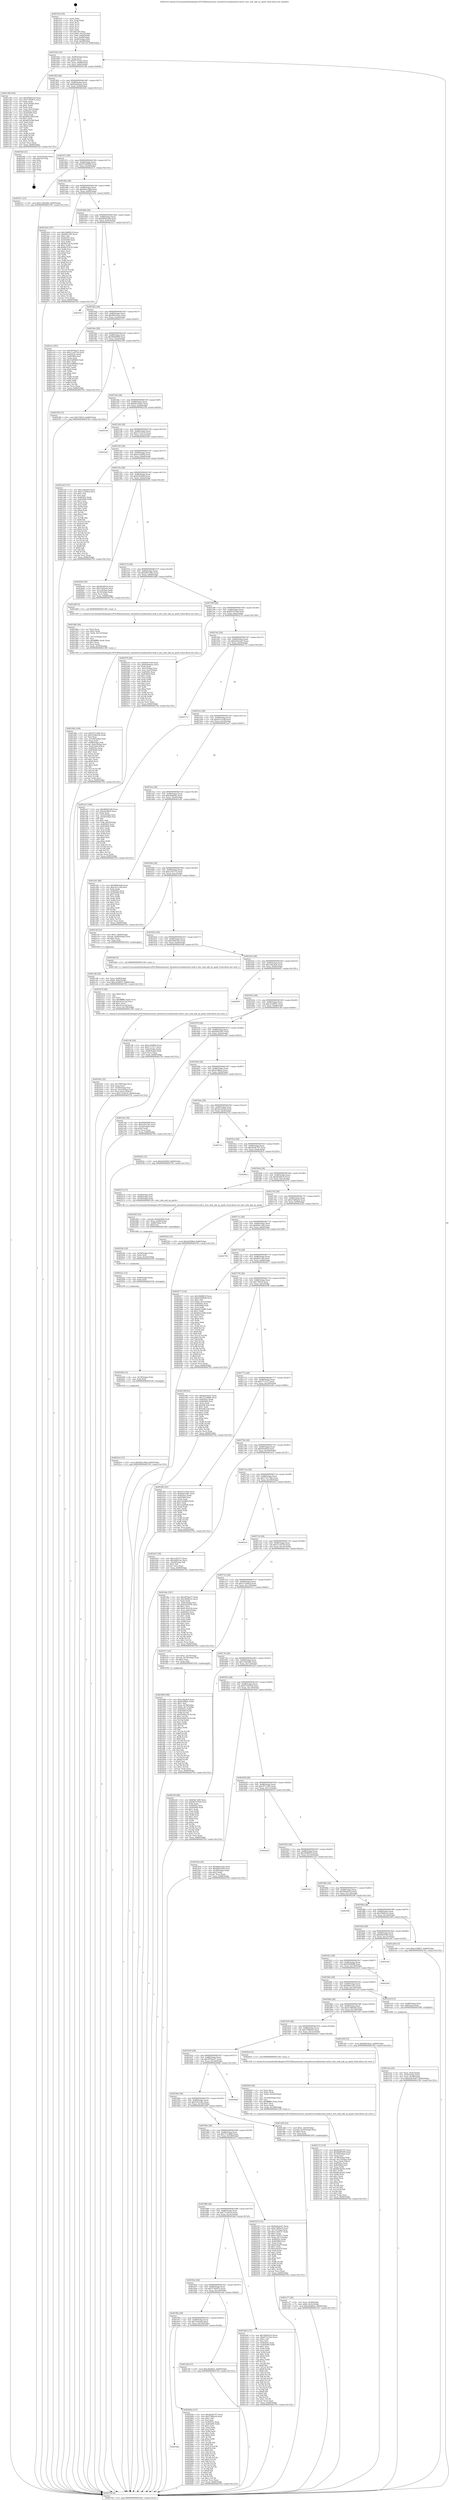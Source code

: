 digraph "0x401410" {
  label = "0x401410 (/mnt/c/Users/mathe/Desktop/tcc/POCII/binaries/extr_linuxdriversusbhostxhci-mtk.h_xhci_mtk_add_ep_quirk_Final-ollvm.out::main(0))"
  labelloc = "t"
  node[shape=record]

  Entry [label="",width=0.3,height=0.3,shape=circle,fillcolor=black,style=filled]
  "0x401442" [label="{
     0x401442 [32]\l
     | [instrs]\l
     &nbsp;&nbsp;0x401442 \<+6\>: mov -0x84(%rbp),%eax\l
     &nbsp;&nbsp;0x401448 \<+2\>: mov %eax,%ecx\l
     &nbsp;&nbsp;0x40144a \<+6\>: sub $0x877e22ee,%ecx\l
     &nbsp;&nbsp;0x401450 \<+6\>: mov %eax,-0x88(%rbp)\l
     &nbsp;&nbsp;0x401456 \<+6\>: mov %ecx,-0x8c(%rbp)\l
     &nbsp;&nbsp;0x40145c \<+6\>: je 0000000000401c48 \<main+0x838\>\l
  }"]
  "0x401c48" [label="{
     0x401c48 [104]\l
     | [instrs]\l
     &nbsp;&nbsp;0x401c48 \<+5\>: mov $0x30de021d,%eax\l
     &nbsp;&nbsp;0x401c4d \<+5\>: mov $0x7c38367e,%ecx\l
     &nbsp;&nbsp;0x401c52 \<+2\>: xor %edx,%edx\l
     &nbsp;&nbsp;0x401c54 \<+3\>: mov -0x5c(%rbp),%esi\l
     &nbsp;&nbsp;0x401c57 \<+3\>: sub $0x1,%edx\l
     &nbsp;&nbsp;0x401c5a \<+2\>: sub %edx,%esi\l
     &nbsp;&nbsp;0x401c5c \<+3\>: mov %esi,-0x5c(%rbp)\l
     &nbsp;&nbsp;0x401c5f \<+7\>: mov 0x40505c,%edx\l
     &nbsp;&nbsp;0x401c66 \<+7\>: mov 0x405060,%esi\l
     &nbsp;&nbsp;0x401c6d \<+2\>: mov %edx,%edi\l
     &nbsp;&nbsp;0x401c6f \<+6\>: add $0xd652cfbf,%edi\l
     &nbsp;&nbsp;0x401c75 \<+3\>: sub $0x1,%edi\l
     &nbsp;&nbsp;0x401c78 \<+6\>: sub $0xd652cfbf,%edi\l
     &nbsp;&nbsp;0x401c7e \<+3\>: imul %edi,%edx\l
     &nbsp;&nbsp;0x401c81 \<+3\>: and $0x1,%edx\l
     &nbsp;&nbsp;0x401c84 \<+3\>: cmp $0x0,%edx\l
     &nbsp;&nbsp;0x401c87 \<+4\>: sete %r8b\l
     &nbsp;&nbsp;0x401c8b \<+3\>: cmp $0xa,%esi\l
     &nbsp;&nbsp;0x401c8e \<+4\>: setl %r9b\l
     &nbsp;&nbsp;0x401c92 \<+3\>: mov %r8b,%r10b\l
     &nbsp;&nbsp;0x401c95 \<+3\>: and %r9b,%r10b\l
     &nbsp;&nbsp;0x401c98 \<+3\>: xor %r9b,%r8b\l
     &nbsp;&nbsp;0x401c9b \<+3\>: or %r8b,%r10b\l
     &nbsp;&nbsp;0x401c9e \<+4\>: test $0x1,%r10b\l
     &nbsp;&nbsp;0x401ca2 \<+3\>: cmovne %ecx,%eax\l
     &nbsp;&nbsp;0x401ca5 \<+6\>: mov %eax,-0x84(%rbp)\l
     &nbsp;&nbsp;0x401cab \<+5\>: jmp 0000000000402762 \<main+0x1352\>\l
  }"]
  "0x401462" [label="{
     0x401462 [28]\l
     | [instrs]\l
     &nbsp;&nbsp;0x401462 \<+5\>: jmp 0000000000401467 \<main+0x57\>\l
     &nbsp;&nbsp;0x401467 \<+6\>: mov -0x88(%rbp),%eax\l
     &nbsp;&nbsp;0x40146d \<+5\>: sub $0x8ab94aea,%eax\l
     &nbsp;&nbsp;0x401472 \<+6\>: mov %eax,-0x90(%rbp)\l
     &nbsp;&nbsp;0x401478 \<+6\>: je 00000000004025d2 \<main+0x11c2\>\l
  }"]
  Exit [label="",width=0.3,height=0.3,shape=circle,fillcolor=black,style=filled,peripheries=2]
  "0x4025d2" [label="{
     0x4025d2 [21]\l
     | [instrs]\l
     &nbsp;&nbsp;0x4025d2 \<+3\>: mov -0x2c(%rbp),%eax\l
     &nbsp;&nbsp;0x4025d5 \<+7\>: add $0x158,%rsp\l
     &nbsp;&nbsp;0x4025dc \<+1\>: pop %rbx\l
     &nbsp;&nbsp;0x4025dd \<+2\>: pop %r12\l
     &nbsp;&nbsp;0x4025df \<+2\>: pop %r13\l
     &nbsp;&nbsp;0x4025e1 \<+2\>: pop %r14\l
     &nbsp;&nbsp;0x4025e3 \<+2\>: pop %r15\l
     &nbsp;&nbsp;0x4025e5 \<+1\>: pop %rbp\l
     &nbsp;&nbsp;0x4025e6 \<+1\>: ret\l
  }"]
  "0x40147e" [label="{
     0x40147e [28]\l
     | [instrs]\l
     &nbsp;&nbsp;0x40147e \<+5\>: jmp 0000000000401483 \<main+0x73\>\l
     &nbsp;&nbsp;0x401483 \<+6\>: mov -0x88(%rbp),%eax\l
     &nbsp;&nbsp;0x401489 \<+5\>: sub $0x9324909d,%eax\l
     &nbsp;&nbsp;0x40148e \<+6\>: mov %eax,-0x94(%rbp)\l
     &nbsp;&nbsp;0x401494 \<+6\>: je 0000000000402511 \<main+0x1101\>\l
  }"]
  "0x4022c4" [label="{
     0x4022c4 [15]\l
     | [instrs]\l
     &nbsp;&nbsp;0x4022c4 \<+10\>: movl $0x94dc186d,-0x84(%rbp)\l
     &nbsp;&nbsp;0x4022ce \<+5\>: jmp 0000000000402762 \<main+0x1352\>\l
  }"]
  "0x402511" [label="{
     0x402511 [15]\l
     | [instrs]\l
     &nbsp;&nbsp;0x402511 \<+10\>: movl $0x1c9b5d40,-0x84(%rbp)\l
     &nbsp;&nbsp;0x40251b \<+5\>: jmp 0000000000402762 \<main+0x1352\>\l
  }"]
  "0x40149a" [label="{
     0x40149a [28]\l
     | [instrs]\l
     &nbsp;&nbsp;0x40149a \<+5\>: jmp 000000000040149f \<main+0x8f\>\l
     &nbsp;&nbsp;0x40149f \<+6\>: mov -0x88(%rbp),%eax\l
     &nbsp;&nbsp;0x4014a5 \<+5\>: sub $0x94dc186d,%eax\l
     &nbsp;&nbsp;0x4014aa \<+6\>: mov %eax,-0x98(%rbp)\l
     &nbsp;&nbsp;0x4014b0 \<+6\>: je 00000000004023e4 \<main+0xfd4\>\l
  }"]
  "0x4022b8" [label="{
     0x4022b8 [12]\l
     | [instrs]\l
     &nbsp;&nbsp;0x4022b8 \<+4\>: mov -0x78(%rbp),%rdx\l
     &nbsp;&nbsp;0x4022bc \<+3\>: mov %rdx,%rdi\l
     &nbsp;&nbsp;0x4022bf \<+5\>: call 0000000000401030 \<free@plt\>\l
     | [calls]\l
     &nbsp;&nbsp;0x401030 \{1\} (unknown)\l
  }"]
  "0x4023e4" [label="{
     0x4023e4 [147]\l
     | [instrs]\l
     &nbsp;&nbsp;0x4023e4 \<+5\>: mov $0x30d6f619,%eax\l
     &nbsp;&nbsp;0x4023e9 \<+5\>: mov $0xfb911ff3,%ecx\l
     &nbsp;&nbsp;0x4023ee \<+2\>: mov $0x1,%dl\l
     &nbsp;&nbsp;0x4023f0 \<+7\>: mov 0x40505c,%esi\l
     &nbsp;&nbsp;0x4023f7 \<+7\>: mov 0x405060,%edi\l
     &nbsp;&nbsp;0x4023fe \<+3\>: mov %esi,%r8d\l
     &nbsp;&nbsp;0x402401 \<+7\>: sub $0xf6315b7b,%r8d\l
     &nbsp;&nbsp;0x402408 \<+4\>: sub $0x1,%r8d\l
     &nbsp;&nbsp;0x40240c \<+7\>: add $0xf6315b7b,%r8d\l
     &nbsp;&nbsp;0x402413 \<+4\>: imul %r8d,%esi\l
     &nbsp;&nbsp;0x402417 \<+3\>: and $0x1,%esi\l
     &nbsp;&nbsp;0x40241a \<+3\>: cmp $0x0,%esi\l
     &nbsp;&nbsp;0x40241d \<+4\>: sete %r9b\l
     &nbsp;&nbsp;0x402421 \<+3\>: cmp $0xa,%edi\l
     &nbsp;&nbsp;0x402424 \<+4\>: setl %r10b\l
     &nbsp;&nbsp;0x402428 \<+3\>: mov %r9b,%r11b\l
     &nbsp;&nbsp;0x40242b \<+4\>: xor $0xff,%r11b\l
     &nbsp;&nbsp;0x40242f \<+3\>: mov %r10b,%bl\l
     &nbsp;&nbsp;0x402432 \<+3\>: xor $0xff,%bl\l
     &nbsp;&nbsp;0x402435 \<+3\>: xor $0x1,%dl\l
     &nbsp;&nbsp;0x402438 \<+3\>: mov %r11b,%r14b\l
     &nbsp;&nbsp;0x40243b \<+4\>: and $0xff,%r14b\l
     &nbsp;&nbsp;0x40243f \<+3\>: and %dl,%r9b\l
     &nbsp;&nbsp;0x402442 \<+3\>: mov %bl,%r15b\l
     &nbsp;&nbsp;0x402445 \<+4\>: and $0xff,%r15b\l
     &nbsp;&nbsp;0x402449 \<+3\>: and %dl,%r10b\l
     &nbsp;&nbsp;0x40244c \<+3\>: or %r9b,%r14b\l
     &nbsp;&nbsp;0x40244f \<+3\>: or %r10b,%r15b\l
     &nbsp;&nbsp;0x402452 \<+3\>: xor %r15b,%r14b\l
     &nbsp;&nbsp;0x402455 \<+3\>: or %bl,%r11b\l
     &nbsp;&nbsp;0x402458 \<+4\>: xor $0xff,%r11b\l
     &nbsp;&nbsp;0x40245c \<+3\>: or $0x1,%dl\l
     &nbsp;&nbsp;0x40245f \<+3\>: and %dl,%r11b\l
     &nbsp;&nbsp;0x402462 \<+3\>: or %r11b,%r14b\l
     &nbsp;&nbsp;0x402465 \<+4\>: test $0x1,%r14b\l
     &nbsp;&nbsp;0x402469 \<+3\>: cmovne %ecx,%eax\l
     &nbsp;&nbsp;0x40246c \<+6\>: mov %eax,-0x84(%rbp)\l
     &nbsp;&nbsp;0x402472 \<+5\>: jmp 0000000000402762 \<main+0x1352\>\l
  }"]
  "0x4014b6" [label="{
     0x4014b6 [28]\l
     | [instrs]\l
     &nbsp;&nbsp;0x4014b6 \<+5\>: jmp 00000000004014bb \<main+0xab\>\l
     &nbsp;&nbsp;0x4014bb \<+6\>: mov -0x88(%rbp),%eax\l
     &nbsp;&nbsp;0x4014c1 \<+5\>: sub $0x96003e9d,%eax\l
     &nbsp;&nbsp;0x4014c6 \<+6\>: mov %eax,-0x9c(%rbp)\l
     &nbsp;&nbsp;0x4014cc \<+6\>: je 00000000004025e7 \<main+0x11d7\>\l
  }"]
  "0x4022ac" [label="{
     0x4022ac [12]\l
     | [instrs]\l
     &nbsp;&nbsp;0x4022ac \<+4\>: mov -0x68(%rbp),%rdx\l
     &nbsp;&nbsp;0x4022b0 \<+3\>: mov %rdx,%rdi\l
     &nbsp;&nbsp;0x4022b3 \<+5\>: call 0000000000401030 \<free@plt\>\l
     | [calls]\l
     &nbsp;&nbsp;0x401030 \{1\} (unknown)\l
  }"]
  "0x4025e7" [label="{
     0x4025e7\l
  }", style=dashed]
  "0x4014d2" [label="{
     0x4014d2 [28]\l
     | [instrs]\l
     &nbsp;&nbsp;0x4014d2 \<+5\>: jmp 00000000004014d7 \<main+0xc7\>\l
     &nbsp;&nbsp;0x4014d7 \<+6\>: mov -0x88(%rbp),%eax\l
     &nbsp;&nbsp;0x4014dd \<+5\>: sub $0x96d7d2ac,%eax\l
     &nbsp;&nbsp;0x4014e2 \<+6\>: mov %eax,-0xa0(%rbp)\l
     &nbsp;&nbsp;0x4014e8 \<+6\>: je 0000000000401e13 \<main+0xa03\>\l
  }"]
  "0x40229a" [label="{
     0x40229a [18]\l
     | [instrs]\l
     &nbsp;&nbsp;0x40229a \<+4\>: mov -0x58(%rbp),%rdx\l
     &nbsp;&nbsp;0x40229e \<+3\>: mov %rdx,%rdi\l
     &nbsp;&nbsp;0x4022a1 \<+6\>: mov %eax,-0x16c(%rbp)\l
     &nbsp;&nbsp;0x4022a7 \<+5\>: call 0000000000401030 \<free@plt\>\l
     | [calls]\l
     &nbsp;&nbsp;0x401030 \{1\} (unknown)\l
  }"]
  "0x401e13" [label="{
     0x401e13 [91]\l
     | [instrs]\l
     &nbsp;&nbsp;0x401e13 \<+5\>: mov $0x5878ae57,%eax\l
     &nbsp;&nbsp;0x401e18 \<+5\>: mov $0x1c1a0720,%ecx\l
     &nbsp;&nbsp;0x401e1d \<+7\>: mov 0x40505c,%edx\l
     &nbsp;&nbsp;0x401e24 \<+7\>: mov 0x405060,%esi\l
     &nbsp;&nbsp;0x401e2b \<+2\>: mov %edx,%edi\l
     &nbsp;&nbsp;0x401e2d \<+6\>: add $0x53d8f449,%edi\l
     &nbsp;&nbsp;0x401e33 \<+3\>: sub $0x1,%edi\l
     &nbsp;&nbsp;0x401e36 \<+6\>: sub $0x53d8f449,%edi\l
     &nbsp;&nbsp;0x401e3c \<+3\>: imul %edi,%edx\l
     &nbsp;&nbsp;0x401e3f \<+3\>: and $0x1,%edx\l
     &nbsp;&nbsp;0x401e42 \<+3\>: cmp $0x0,%edx\l
     &nbsp;&nbsp;0x401e45 \<+4\>: sete %r8b\l
     &nbsp;&nbsp;0x401e49 \<+3\>: cmp $0xa,%esi\l
     &nbsp;&nbsp;0x401e4c \<+4\>: setl %r9b\l
     &nbsp;&nbsp;0x401e50 \<+3\>: mov %r8b,%r10b\l
     &nbsp;&nbsp;0x401e53 \<+3\>: and %r9b,%r10b\l
     &nbsp;&nbsp;0x401e56 \<+3\>: xor %r9b,%r8b\l
     &nbsp;&nbsp;0x401e59 \<+3\>: or %r8b,%r10b\l
     &nbsp;&nbsp;0x401e5c \<+4\>: test $0x1,%r10b\l
     &nbsp;&nbsp;0x401e60 \<+3\>: cmovne %ecx,%eax\l
     &nbsp;&nbsp;0x401e63 \<+6\>: mov %eax,-0x84(%rbp)\l
     &nbsp;&nbsp;0x401e69 \<+5\>: jmp 0000000000402762 \<main+0x1352\>\l
  }"]
  "0x4014ee" [label="{
     0x4014ee [28]\l
     | [instrs]\l
     &nbsp;&nbsp;0x4014ee \<+5\>: jmp 00000000004014f3 \<main+0xe3\>\l
     &nbsp;&nbsp;0x4014f3 \<+6\>: mov -0x88(%rbp),%eax\l
     &nbsp;&nbsp;0x4014f9 \<+5\>: sub $0x9b09f498,%eax\l
     &nbsp;&nbsp;0x4014fe \<+6\>: mov %eax,-0xa4(%rbp)\l
     &nbsp;&nbsp;0x401504 \<+6\>: je 0000000000402189 \<main+0xd79\>\l
  }"]
  "0x402283" [label="{
     0x402283 [23]\l
     | [instrs]\l
     &nbsp;&nbsp;0x402283 \<+10\>: movabs $0x4030b6,%rdi\l
     &nbsp;&nbsp;0x40228d \<+3\>: mov %eax,-0x80(%rbp)\l
     &nbsp;&nbsp;0x402290 \<+3\>: mov -0x80(%rbp),%esi\l
     &nbsp;&nbsp;0x402293 \<+2\>: mov $0x0,%al\l
     &nbsp;&nbsp;0x402295 \<+5\>: call 0000000000401040 \<printf@plt\>\l
     | [calls]\l
     &nbsp;&nbsp;0x401040 \{1\} (unknown)\l
  }"]
  "0x402189" [label="{
     0x402189 [15]\l
     | [instrs]\l
     &nbsp;&nbsp;0x402189 \<+10\>: movl $0x7585c9,-0x84(%rbp)\l
     &nbsp;&nbsp;0x402193 \<+5\>: jmp 0000000000402762 \<main+0x1352\>\l
  }"]
  "0x40150a" [label="{
     0x40150a [28]\l
     | [instrs]\l
     &nbsp;&nbsp;0x40150a \<+5\>: jmp 000000000040150f \<main+0xff\>\l
     &nbsp;&nbsp;0x40150f \<+6\>: mov -0x88(%rbp),%eax\l
     &nbsp;&nbsp;0x401515 \<+5\>: sub $0x9d129ae2,%eax\l
     &nbsp;&nbsp;0x40151a \<+6\>: mov %eax,-0xa8(%rbp)\l
     &nbsp;&nbsp;0x401520 \<+6\>: je 000000000040233d \<main+0xf2d\>\l
  }"]
  "0x402115" [label="{
     0x402115 [116]\l
     | [instrs]\l
     &nbsp;&nbsp;0x402115 \<+5\>: mov $0xdd39c707,%ecx\l
     &nbsp;&nbsp;0x40211a \<+5\>: mov $0x9b09f498,%edx\l
     &nbsp;&nbsp;0x40211f \<+6\>: mov -0x168(%rbp),%esi\l
     &nbsp;&nbsp;0x402125 \<+3\>: imul %eax,%esi\l
     &nbsp;&nbsp;0x402128 \<+4\>: mov -0x78(%rbp),%rdi\l
     &nbsp;&nbsp;0x40212c \<+4\>: movslq -0x7c(%rbp),%r8\l
     &nbsp;&nbsp;0x402130 \<+4\>: mov %esi,(%rdi,%r8,4)\l
     &nbsp;&nbsp;0x402134 \<+7\>: mov 0x40505c,%eax\l
     &nbsp;&nbsp;0x40213b \<+7\>: mov 0x405060,%esi\l
     &nbsp;&nbsp;0x402142 \<+3\>: mov %eax,%r9d\l
     &nbsp;&nbsp;0x402145 \<+7\>: sub $0x66c44a02,%r9d\l
     &nbsp;&nbsp;0x40214c \<+4\>: sub $0x1,%r9d\l
     &nbsp;&nbsp;0x402150 \<+7\>: add $0x66c44a02,%r9d\l
     &nbsp;&nbsp;0x402157 \<+4\>: imul %r9d,%eax\l
     &nbsp;&nbsp;0x40215b \<+3\>: and $0x1,%eax\l
     &nbsp;&nbsp;0x40215e \<+3\>: cmp $0x0,%eax\l
     &nbsp;&nbsp;0x402161 \<+4\>: sete %r10b\l
     &nbsp;&nbsp;0x402165 \<+3\>: cmp $0xa,%esi\l
     &nbsp;&nbsp;0x402168 \<+4\>: setl %r11b\l
     &nbsp;&nbsp;0x40216c \<+3\>: mov %r10b,%bl\l
     &nbsp;&nbsp;0x40216f \<+3\>: and %r11b,%bl\l
     &nbsp;&nbsp;0x402172 \<+3\>: xor %r11b,%r10b\l
     &nbsp;&nbsp;0x402175 \<+3\>: or %r10b,%bl\l
     &nbsp;&nbsp;0x402178 \<+3\>: test $0x1,%bl\l
     &nbsp;&nbsp;0x40217b \<+3\>: cmovne %edx,%ecx\l
     &nbsp;&nbsp;0x40217e \<+6\>: mov %ecx,-0x84(%rbp)\l
     &nbsp;&nbsp;0x402184 \<+5\>: jmp 0000000000402762 \<main+0x1352\>\l
  }"]
  "0x40233d" [label="{
     0x40233d\l
  }", style=dashed]
  "0x401526" [label="{
     0x401526 [28]\l
     | [instrs]\l
     &nbsp;&nbsp;0x401526 \<+5\>: jmp 000000000040152b \<main+0x11b\>\l
     &nbsp;&nbsp;0x40152b \<+6\>: mov -0x88(%rbp),%eax\l
     &nbsp;&nbsp;0x401531 \<+5\>: sub $0xa7314e10,%eax\l
     &nbsp;&nbsp;0x401536 \<+6\>: mov %eax,-0xac(%rbp)\l
     &nbsp;&nbsp;0x40153c \<+6\>: je 00000000004023d5 \<main+0xfc5\>\l
  }"]
  "0x4020e9" [label="{
     0x4020e9 [44]\l
     | [instrs]\l
     &nbsp;&nbsp;0x4020e9 \<+2\>: xor %ecx,%ecx\l
     &nbsp;&nbsp;0x4020eb \<+5\>: mov $0x2,%edx\l
     &nbsp;&nbsp;0x4020f0 \<+6\>: mov %edx,-0x164(%rbp)\l
     &nbsp;&nbsp;0x4020f6 \<+1\>: cltd\l
     &nbsp;&nbsp;0x4020f7 \<+6\>: mov -0x164(%rbp),%esi\l
     &nbsp;&nbsp;0x4020fd \<+2\>: idiv %esi\l
     &nbsp;&nbsp;0x4020ff \<+6\>: imul $0xfffffffe,%edx,%edx\l
     &nbsp;&nbsp;0x402105 \<+3\>: sub $0x1,%ecx\l
     &nbsp;&nbsp;0x402108 \<+2\>: sub %ecx,%edx\l
     &nbsp;&nbsp;0x40210a \<+6\>: mov %edx,-0x168(%rbp)\l
     &nbsp;&nbsp;0x402110 \<+5\>: call 0000000000401160 \<next_i\>\l
     | [calls]\l
     &nbsp;&nbsp;0x401160 \{1\} (/mnt/c/Users/mathe/Desktop/tcc/POCII/binaries/extr_linuxdriversusbhostxhci-mtk.h_xhci_mtk_add_ep_quirk_Final-ollvm.out::next_i)\l
  }"]
  "0x4023d5" [label="{
     0x4023d5\l
  }", style=dashed]
  "0x401542" [label="{
     0x401542 [28]\l
     | [instrs]\l
     &nbsp;&nbsp;0x401542 \<+5\>: jmp 0000000000401547 \<main+0x137\>\l
     &nbsp;&nbsp;0x401547 \<+6\>: mov -0x88(%rbp),%eax\l
     &nbsp;&nbsp;0x40154d \<+5\>: sub $0xac54df5b,%eax\l
     &nbsp;&nbsp;0x401552 \<+6\>: mov %eax,-0xb0(%rbp)\l
     &nbsp;&nbsp;0x401558 \<+6\>: je 0000000000401ee8 \<main+0xad8\>\l
  }"]
  "0x4019da" [label="{
     0x4019da\l
  }", style=dashed]
  "0x401ee8" [label="{
     0x401ee8 [137]\l
     | [instrs]\l
     &nbsp;&nbsp;0x401ee8 \<+5\>: mov $0xcc40adc4,%eax\l
     &nbsp;&nbsp;0x401eed \<+5\>: mov $0x1c2504cd,%ecx\l
     &nbsp;&nbsp;0x401ef2 \<+2\>: mov $0x1,%dl\l
     &nbsp;&nbsp;0x401ef4 \<+2\>: xor %esi,%esi\l
     &nbsp;&nbsp;0x401ef6 \<+7\>: mov 0x40505c,%edi\l
     &nbsp;&nbsp;0x401efd \<+8\>: mov 0x405060,%r8d\l
     &nbsp;&nbsp;0x401f05 \<+3\>: sub $0x1,%esi\l
     &nbsp;&nbsp;0x401f08 \<+3\>: mov %edi,%r9d\l
     &nbsp;&nbsp;0x401f0b \<+3\>: add %esi,%r9d\l
     &nbsp;&nbsp;0x401f0e \<+4\>: imul %r9d,%edi\l
     &nbsp;&nbsp;0x401f12 \<+3\>: and $0x1,%edi\l
     &nbsp;&nbsp;0x401f15 \<+3\>: cmp $0x0,%edi\l
     &nbsp;&nbsp;0x401f18 \<+4\>: sete %r10b\l
     &nbsp;&nbsp;0x401f1c \<+4\>: cmp $0xa,%r8d\l
     &nbsp;&nbsp;0x401f20 \<+4\>: setl %r11b\l
     &nbsp;&nbsp;0x401f24 \<+3\>: mov %r10b,%bl\l
     &nbsp;&nbsp;0x401f27 \<+3\>: xor $0xff,%bl\l
     &nbsp;&nbsp;0x401f2a \<+3\>: mov %r11b,%r14b\l
     &nbsp;&nbsp;0x401f2d \<+4\>: xor $0xff,%r14b\l
     &nbsp;&nbsp;0x401f31 \<+3\>: xor $0x0,%dl\l
     &nbsp;&nbsp;0x401f34 \<+3\>: mov %bl,%r15b\l
     &nbsp;&nbsp;0x401f37 \<+4\>: and $0x0,%r15b\l
     &nbsp;&nbsp;0x401f3b \<+3\>: and %dl,%r10b\l
     &nbsp;&nbsp;0x401f3e \<+3\>: mov %r14b,%r12b\l
     &nbsp;&nbsp;0x401f41 \<+4\>: and $0x0,%r12b\l
     &nbsp;&nbsp;0x401f45 \<+3\>: and %dl,%r11b\l
     &nbsp;&nbsp;0x401f48 \<+3\>: or %r10b,%r15b\l
     &nbsp;&nbsp;0x401f4b \<+3\>: or %r11b,%r12b\l
     &nbsp;&nbsp;0x401f4e \<+3\>: xor %r12b,%r15b\l
     &nbsp;&nbsp;0x401f51 \<+3\>: or %r14b,%bl\l
     &nbsp;&nbsp;0x401f54 \<+3\>: xor $0xff,%bl\l
     &nbsp;&nbsp;0x401f57 \<+3\>: or $0x0,%dl\l
     &nbsp;&nbsp;0x401f5a \<+2\>: and %dl,%bl\l
     &nbsp;&nbsp;0x401f5c \<+3\>: or %bl,%r15b\l
     &nbsp;&nbsp;0x401f5f \<+4\>: test $0x1,%r15b\l
     &nbsp;&nbsp;0x401f63 \<+3\>: cmovne %ecx,%eax\l
     &nbsp;&nbsp;0x401f66 \<+6\>: mov %eax,-0x84(%rbp)\l
     &nbsp;&nbsp;0x401f6c \<+5\>: jmp 0000000000402762 \<main+0x1352\>\l
  }"]
  "0x40155e" [label="{
     0x40155e [28]\l
     | [instrs]\l
     &nbsp;&nbsp;0x40155e \<+5\>: jmp 0000000000401563 \<main+0x153\>\l
     &nbsp;&nbsp;0x401563 \<+6\>: mov -0x88(%rbp),%eax\l
     &nbsp;&nbsp;0x401569 \<+5\>: sub $0xb2458fef,%eax\l
     &nbsp;&nbsp;0x40156e \<+6\>: mov %eax,-0xb4(%rbp)\l
     &nbsp;&nbsp;0x401574 \<+6\>: je 000000000040203d \<main+0xc2d\>\l
  }"]
  "0x40205b" [label="{
     0x40205b [137]\l
     | [instrs]\l
     &nbsp;&nbsp;0x40205b \<+5\>: mov $0xdd39c707,%eax\l
     &nbsp;&nbsp;0x402060 \<+5\>: mov $0x5786f2c6,%ecx\l
     &nbsp;&nbsp;0x402065 \<+2\>: mov $0x1,%dl\l
     &nbsp;&nbsp;0x402067 \<+2\>: xor %esi,%esi\l
     &nbsp;&nbsp;0x402069 \<+7\>: mov 0x40505c,%edi\l
     &nbsp;&nbsp;0x402070 \<+8\>: mov 0x405060,%r8d\l
     &nbsp;&nbsp;0x402078 \<+3\>: sub $0x1,%esi\l
     &nbsp;&nbsp;0x40207b \<+3\>: mov %edi,%r9d\l
     &nbsp;&nbsp;0x40207e \<+3\>: add %esi,%r9d\l
     &nbsp;&nbsp;0x402081 \<+4\>: imul %r9d,%edi\l
     &nbsp;&nbsp;0x402085 \<+3\>: and $0x1,%edi\l
     &nbsp;&nbsp;0x402088 \<+3\>: cmp $0x0,%edi\l
     &nbsp;&nbsp;0x40208b \<+4\>: sete %r10b\l
     &nbsp;&nbsp;0x40208f \<+4\>: cmp $0xa,%r8d\l
     &nbsp;&nbsp;0x402093 \<+4\>: setl %r11b\l
     &nbsp;&nbsp;0x402097 \<+3\>: mov %r10b,%bl\l
     &nbsp;&nbsp;0x40209a \<+3\>: xor $0xff,%bl\l
     &nbsp;&nbsp;0x40209d \<+3\>: mov %r11b,%r14b\l
     &nbsp;&nbsp;0x4020a0 \<+4\>: xor $0xff,%r14b\l
     &nbsp;&nbsp;0x4020a4 \<+3\>: xor $0x0,%dl\l
     &nbsp;&nbsp;0x4020a7 \<+3\>: mov %bl,%r15b\l
     &nbsp;&nbsp;0x4020aa \<+4\>: and $0x0,%r15b\l
     &nbsp;&nbsp;0x4020ae \<+3\>: and %dl,%r10b\l
     &nbsp;&nbsp;0x4020b1 \<+3\>: mov %r14b,%r12b\l
     &nbsp;&nbsp;0x4020b4 \<+4\>: and $0x0,%r12b\l
     &nbsp;&nbsp;0x4020b8 \<+3\>: and %dl,%r11b\l
     &nbsp;&nbsp;0x4020bb \<+3\>: or %r10b,%r15b\l
     &nbsp;&nbsp;0x4020be \<+3\>: or %r11b,%r12b\l
     &nbsp;&nbsp;0x4020c1 \<+3\>: xor %r12b,%r15b\l
     &nbsp;&nbsp;0x4020c4 \<+3\>: or %r14b,%bl\l
     &nbsp;&nbsp;0x4020c7 \<+3\>: xor $0xff,%bl\l
     &nbsp;&nbsp;0x4020ca \<+3\>: or $0x0,%dl\l
     &nbsp;&nbsp;0x4020cd \<+2\>: and %dl,%bl\l
     &nbsp;&nbsp;0x4020cf \<+3\>: or %bl,%r15b\l
     &nbsp;&nbsp;0x4020d2 \<+4\>: test $0x1,%r15b\l
     &nbsp;&nbsp;0x4020d6 \<+3\>: cmovne %ecx,%eax\l
     &nbsp;&nbsp;0x4020d9 \<+6\>: mov %eax,-0x84(%rbp)\l
     &nbsp;&nbsp;0x4020df \<+5\>: jmp 0000000000402762 \<main+0x1352\>\l
  }"]
  "0x40203d" [label="{
     0x40203d [30]\l
     | [instrs]\l
     &nbsp;&nbsp;0x40203d \<+5\>: mov $0xdfcb6b16,%eax\l
     &nbsp;&nbsp;0x402042 \<+5\>: mov $0x7cfeba0a,%ecx\l
     &nbsp;&nbsp;0x402047 \<+3\>: mov -0x7c(%rbp),%edx\l
     &nbsp;&nbsp;0x40204a \<+3\>: cmp -0x70(%rbp),%edx\l
     &nbsp;&nbsp;0x40204d \<+3\>: cmovl %ecx,%eax\l
     &nbsp;&nbsp;0x402050 \<+6\>: mov %eax,-0x84(%rbp)\l
     &nbsp;&nbsp;0x402056 \<+5\>: jmp 0000000000402762 \<main+0x1352\>\l
  }"]
  "0x40157a" [label="{
     0x40157a [28]\l
     | [instrs]\l
     &nbsp;&nbsp;0x40157a \<+5\>: jmp 000000000040157f \<main+0x16f\>\l
     &nbsp;&nbsp;0x40157f \<+6\>: mov -0x88(%rbp),%eax\l
     &nbsp;&nbsp;0x401585 \<+5\>: sub $0xb497a0bc,%eax\l
     &nbsp;&nbsp;0x40158a \<+6\>: mov %eax,-0xb8(%rbp)\l
     &nbsp;&nbsp;0x401590 \<+6\>: je 0000000000401d69 \<main+0x959\>\l
  }"]
  "0x401f88" [label="{
     0x401f88 [166]\l
     | [instrs]\l
     &nbsp;&nbsp;0x401f88 \<+5\>: mov $0xcc40adc4,%ecx\l
     &nbsp;&nbsp;0x401f8d \<+5\>: mov $0xd52ffabc,%edx\l
     &nbsp;&nbsp;0x401f92 \<+3\>: mov $0x1,%sil\l
     &nbsp;&nbsp;0x401f95 \<+4\>: mov %rax,-0x78(%rbp)\l
     &nbsp;&nbsp;0x401f99 \<+7\>: movl $0x0,-0x7c(%rbp)\l
     &nbsp;&nbsp;0x401fa0 \<+8\>: mov 0x40505c,%r8d\l
     &nbsp;&nbsp;0x401fa8 \<+8\>: mov 0x405060,%r9d\l
     &nbsp;&nbsp;0x401fb0 \<+3\>: mov %r8d,%r10d\l
     &nbsp;&nbsp;0x401fb3 \<+7\>: sub $0x81694a78,%r10d\l
     &nbsp;&nbsp;0x401fba \<+4\>: sub $0x1,%r10d\l
     &nbsp;&nbsp;0x401fbe \<+7\>: add $0x81694a78,%r10d\l
     &nbsp;&nbsp;0x401fc5 \<+4\>: imul %r10d,%r8d\l
     &nbsp;&nbsp;0x401fc9 \<+4\>: and $0x1,%r8d\l
     &nbsp;&nbsp;0x401fcd \<+4\>: cmp $0x0,%r8d\l
     &nbsp;&nbsp;0x401fd1 \<+4\>: sete %r11b\l
     &nbsp;&nbsp;0x401fd5 \<+4\>: cmp $0xa,%r9d\l
     &nbsp;&nbsp;0x401fd9 \<+3\>: setl %bl\l
     &nbsp;&nbsp;0x401fdc \<+3\>: mov %r11b,%r14b\l
     &nbsp;&nbsp;0x401fdf \<+4\>: xor $0xff,%r14b\l
     &nbsp;&nbsp;0x401fe3 \<+3\>: mov %bl,%r15b\l
     &nbsp;&nbsp;0x401fe6 \<+4\>: xor $0xff,%r15b\l
     &nbsp;&nbsp;0x401fea \<+4\>: xor $0x0,%sil\l
     &nbsp;&nbsp;0x401fee \<+3\>: mov %r14b,%r12b\l
     &nbsp;&nbsp;0x401ff1 \<+4\>: and $0x0,%r12b\l
     &nbsp;&nbsp;0x401ff5 \<+3\>: and %sil,%r11b\l
     &nbsp;&nbsp;0x401ff8 \<+3\>: mov %r15b,%r13b\l
     &nbsp;&nbsp;0x401ffb \<+4\>: and $0x0,%r13b\l
     &nbsp;&nbsp;0x401fff \<+3\>: and %sil,%bl\l
     &nbsp;&nbsp;0x402002 \<+3\>: or %r11b,%r12b\l
     &nbsp;&nbsp;0x402005 \<+3\>: or %bl,%r13b\l
     &nbsp;&nbsp;0x402008 \<+3\>: xor %r13b,%r12b\l
     &nbsp;&nbsp;0x40200b \<+3\>: or %r15b,%r14b\l
     &nbsp;&nbsp;0x40200e \<+4\>: xor $0xff,%r14b\l
     &nbsp;&nbsp;0x402012 \<+4\>: or $0x0,%sil\l
     &nbsp;&nbsp;0x402016 \<+3\>: and %sil,%r14b\l
     &nbsp;&nbsp;0x402019 \<+3\>: or %r14b,%r12b\l
     &nbsp;&nbsp;0x40201c \<+4\>: test $0x1,%r12b\l
     &nbsp;&nbsp;0x402020 \<+3\>: cmovne %edx,%ecx\l
     &nbsp;&nbsp;0x402023 \<+6\>: mov %ecx,-0x84(%rbp)\l
     &nbsp;&nbsp;0x402029 \<+5\>: jmp 0000000000402762 \<main+0x1352\>\l
  }"]
  "0x401d69" [label="{
     0x401d69 [5]\l
     | [instrs]\l
     &nbsp;&nbsp;0x401d69 \<+5\>: call 0000000000401160 \<next_i\>\l
     | [calls]\l
     &nbsp;&nbsp;0x401160 \{1\} (/mnt/c/Users/mathe/Desktop/tcc/POCII/binaries/extr_linuxdriversusbhostxhci-mtk.h_xhci_mtk_add_ep_quirk_Final-ollvm.out::next_i)\l
  }"]
  "0x401596" [label="{
     0x401596 [28]\l
     | [instrs]\l
     &nbsp;&nbsp;0x401596 \<+5\>: jmp 000000000040159b \<main+0x18b\>\l
     &nbsp;&nbsp;0x40159b \<+6\>: mov -0x88(%rbp),%eax\l
     &nbsp;&nbsp;0x4015a1 \<+5\>: sub $0xb61679ad,%eax\l
     &nbsp;&nbsp;0x4015a6 \<+6\>: mov %eax,-0xbc(%rbp)\l
     &nbsp;&nbsp;0x4015ac \<+6\>: je 0000000000402576 \<main+0x1166\>\l
  }"]
  "0x401d9a" [label="{
     0x401d9a [106]\l
     | [instrs]\l
     &nbsp;&nbsp;0x401d9a \<+5\>: mov $0x2f711492,%ecx\l
     &nbsp;&nbsp;0x401d9f \<+5\>: mov $0x5148b356,%edx\l
     &nbsp;&nbsp;0x401da4 \<+2\>: xor %esi,%esi\l
     &nbsp;&nbsp;0x401da6 \<+6\>: mov -0x160(%rbp),%edi\l
     &nbsp;&nbsp;0x401dac \<+3\>: imul %eax,%edi\l
     &nbsp;&nbsp;0x401daf \<+4\>: mov -0x68(%rbp),%r8\l
     &nbsp;&nbsp;0x401db3 \<+4\>: movslq -0x6c(%rbp),%r9\l
     &nbsp;&nbsp;0x401db7 \<+4\>: mov %edi,(%r8,%r9,4)\l
     &nbsp;&nbsp;0x401dbb \<+7\>: mov 0x40505c,%eax\l
     &nbsp;&nbsp;0x401dc2 \<+7\>: mov 0x405060,%edi\l
     &nbsp;&nbsp;0x401dc9 \<+3\>: sub $0x1,%esi\l
     &nbsp;&nbsp;0x401dcc \<+3\>: mov %eax,%r10d\l
     &nbsp;&nbsp;0x401dcf \<+3\>: add %esi,%r10d\l
     &nbsp;&nbsp;0x401dd2 \<+4\>: imul %r10d,%eax\l
     &nbsp;&nbsp;0x401dd6 \<+3\>: and $0x1,%eax\l
     &nbsp;&nbsp;0x401dd9 \<+3\>: cmp $0x0,%eax\l
     &nbsp;&nbsp;0x401ddc \<+4\>: sete %r11b\l
     &nbsp;&nbsp;0x401de0 \<+3\>: cmp $0xa,%edi\l
     &nbsp;&nbsp;0x401de3 \<+3\>: setl %bl\l
     &nbsp;&nbsp;0x401de6 \<+3\>: mov %r11b,%r14b\l
     &nbsp;&nbsp;0x401de9 \<+3\>: and %bl,%r14b\l
     &nbsp;&nbsp;0x401dec \<+3\>: xor %bl,%r11b\l
     &nbsp;&nbsp;0x401def \<+3\>: or %r11b,%r14b\l
     &nbsp;&nbsp;0x401df2 \<+4\>: test $0x1,%r14b\l
     &nbsp;&nbsp;0x401df6 \<+3\>: cmovne %edx,%ecx\l
     &nbsp;&nbsp;0x401df9 \<+6\>: mov %ecx,-0x84(%rbp)\l
     &nbsp;&nbsp;0x401dff \<+5\>: jmp 0000000000402762 \<main+0x1352\>\l
  }"]
  "0x402576" [label="{
     0x402576 [92]\l
     | [instrs]\l
     &nbsp;&nbsp;0x402576 \<+5\>: mov $0xf64c7e60,%eax\l
     &nbsp;&nbsp;0x40257b \<+5\>: mov $0x8ab94aea,%ecx\l
     &nbsp;&nbsp;0x402580 \<+2\>: xor %edx,%edx\l
     &nbsp;&nbsp;0x402582 \<+3\>: mov -0x3c(%rbp),%esi\l
     &nbsp;&nbsp;0x402585 \<+3\>: mov %esi,-0x2c(%rbp)\l
     &nbsp;&nbsp;0x402588 \<+7\>: mov 0x40505c,%esi\l
     &nbsp;&nbsp;0x40258f \<+7\>: mov 0x405060,%edi\l
     &nbsp;&nbsp;0x402596 \<+3\>: sub $0x1,%edx\l
     &nbsp;&nbsp;0x402599 \<+3\>: mov %esi,%r8d\l
     &nbsp;&nbsp;0x40259c \<+3\>: add %edx,%r8d\l
     &nbsp;&nbsp;0x40259f \<+4\>: imul %r8d,%esi\l
     &nbsp;&nbsp;0x4025a3 \<+3\>: and $0x1,%esi\l
     &nbsp;&nbsp;0x4025a6 \<+3\>: cmp $0x0,%esi\l
     &nbsp;&nbsp;0x4025a9 \<+4\>: sete %r9b\l
     &nbsp;&nbsp;0x4025ad \<+3\>: cmp $0xa,%edi\l
     &nbsp;&nbsp;0x4025b0 \<+4\>: setl %r10b\l
     &nbsp;&nbsp;0x4025b4 \<+3\>: mov %r9b,%r11b\l
     &nbsp;&nbsp;0x4025b7 \<+3\>: and %r10b,%r11b\l
     &nbsp;&nbsp;0x4025ba \<+3\>: xor %r10b,%r9b\l
     &nbsp;&nbsp;0x4025bd \<+3\>: or %r9b,%r11b\l
     &nbsp;&nbsp;0x4025c0 \<+4\>: test $0x1,%r11b\l
     &nbsp;&nbsp;0x4025c4 \<+3\>: cmovne %ecx,%eax\l
     &nbsp;&nbsp;0x4025c7 \<+6\>: mov %eax,-0x84(%rbp)\l
     &nbsp;&nbsp;0x4025cd \<+5\>: jmp 0000000000402762 \<main+0x1352\>\l
  }"]
  "0x4015b2" [label="{
     0x4015b2 [28]\l
     | [instrs]\l
     &nbsp;&nbsp;0x4015b2 \<+5\>: jmp 00000000004015b7 \<main+0x1a7\>\l
     &nbsp;&nbsp;0x4015b7 \<+6\>: mov -0x88(%rbp),%eax\l
     &nbsp;&nbsp;0x4015bd \<+5\>: sub $0xbe0a2ad7,%eax\l
     &nbsp;&nbsp;0x4015c2 \<+6\>: mov %eax,-0xc0(%rbp)\l
     &nbsp;&nbsp;0x4015c8 \<+6\>: je 0000000000402712 \<main+0x1302\>\l
  }"]
  "0x401d6e" [label="{
     0x401d6e [44]\l
     | [instrs]\l
     &nbsp;&nbsp;0x401d6e \<+2\>: xor %ecx,%ecx\l
     &nbsp;&nbsp;0x401d70 \<+5\>: mov $0x2,%edx\l
     &nbsp;&nbsp;0x401d75 \<+6\>: mov %edx,-0x15c(%rbp)\l
     &nbsp;&nbsp;0x401d7b \<+1\>: cltd\l
     &nbsp;&nbsp;0x401d7c \<+6\>: mov -0x15c(%rbp),%esi\l
     &nbsp;&nbsp;0x401d82 \<+2\>: idiv %esi\l
     &nbsp;&nbsp;0x401d84 \<+6\>: imul $0xfffffffe,%edx,%edx\l
     &nbsp;&nbsp;0x401d8a \<+3\>: sub $0x1,%ecx\l
     &nbsp;&nbsp;0x401d8d \<+2\>: sub %ecx,%edx\l
     &nbsp;&nbsp;0x401d8f \<+6\>: mov %edx,-0x160(%rbp)\l
     &nbsp;&nbsp;0x401d95 \<+5\>: call 0000000000401160 \<next_i\>\l
     | [calls]\l
     &nbsp;&nbsp;0x401160 \{1\} (/mnt/c/Users/mathe/Desktop/tcc/POCII/binaries/extr_linuxdriversusbhostxhci-mtk.h_xhci_mtk_add_ep_quirk_Final-ollvm.out::next_i)\l
  }"]
  "0x402712" [label="{
     0x402712\l
  }", style=dashed]
  "0x4015ce" [label="{
     0x4015ce [28]\l
     | [instrs]\l
     &nbsp;&nbsp;0x4015ce \<+5\>: jmp 00000000004015d3 \<main+0x1c3\>\l
     &nbsp;&nbsp;0x4015d3 \<+6\>: mov -0x88(%rbp),%eax\l
     &nbsp;&nbsp;0x4015d9 \<+5\>: sub $0xc4e7a18f,%eax\l
     &nbsp;&nbsp;0x4015de \<+6\>: mov %eax,-0xc4(%rbp)\l
     &nbsp;&nbsp;0x4015e4 \<+6\>: je 0000000000401ae7 \<main+0x6d7\>\l
  }"]
  "0x401cd6" [label="{
     0x401cd6 [26]\l
     | [instrs]\l
     &nbsp;&nbsp;0x401cd6 \<+4\>: mov %rax,-0x68(%rbp)\l
     &nbsp;&nbsp;0x401cda \<+7\>: movl $0x0,-0x6c(%rbp)\l
     &nbsp;&nbsp;0x401ce1 \<+10\>: movl $0xce54f831,-0x84(%rbp)\l
     &nbsp;&nbsp;0x401ceb \<+5\>: jmp 0000000000402762 \<main+0x1352\>\l
  }"]
  "0x401ae7" [label="{
     0x401ae7 [106]\l
     | [instrs]\l
     &nbsp;&nbsp;0x401ae7 \<+5\>: mov $0x96003e9d,%eax\l
     &nbsp;&nbsp;0x401aec \<+5\>: mov $0xe0e485d,%ecx\l
     &nbsp;&nbsp;0x401af1 \<+2\>: xor %edx,%edx\l
     &nbsp;&nbsp;0x401af3 \<+3\>: mov -0x5c(%rbp),%esi\l
     &nbsp;&nbsp;0x401af6 \<+3\>: cmp -0x50(%rbp),%esi\l
     &nbsp;&nbsp;0x401af9 \<+4\>: setl %dil\l
     &nbsp;&nbsp;0x401afd \<+4\>: and $0x1,%dil\l
     &nbsp;&nbsp;0x401b01 \<+4\>: mov %dil,-0x2d(%rbp)\l
     &nbsp;&nbsp;0x401b05 \<+7\>: mov 0x40505c,%esi\l
     &nbsp;&nbsp;0x401b0c \<+8\>: mov 0x405060,%r8d\l
     &nbsp;&nbsp;0x401b14 \<+3\>: sub $0x1,%edx\l
     &nbsp;&nbsp;0x401b17 \<+3\>: mov %esi,%r9d\l
     &nbsp;&nbsp;0x401b1a \<+3\>: add %edx,%r9d\l
     &nbsp;&nbsp;0x401b1d \<+4\>: imul %r9d,%esi\l
     &nbsp;&nbsp;0x401b21 \<+3\>: and $0x1,%esi\l
     &nbsp;&nbsp;0x401b24 \<+3\>: cmp $0x0,%esi\l
     &nbsp;&nbsp;0x401b27 \<+4\>: sete %dil\l
     &nbsp;&nbsp;0x401b2b \<+4\>: cmp $0xa,%r8d\l
     &nbsp;&nbsp;0x401b2f \<+4\>: setl %r10b\l
     &nbsp;&nbsp;0x401b33 \<+3\>: mov %dil,%r11b\l
     &nbsp;&nbsp;0x401b36 \<+3\>: and %r10b,%r11b\l
     &nbsp;&nbsp;0x401b39 \<+3\>: xor %r10b,%dil\l
     &nbsp;&nbsp;0x401b3c \<+3\>: or %dil,%r11b\l
     &nbsp;&nbsp;0x401b3f \<+4\>: test $0x1,%r11b\l
     &nbsp;&nbsp;0x401b43 \<+3\>: cmovne %ecx,%eax\l
     &nbsp;&nbsp;0x401b46 \<+6\>: mov %eax,-0x84(%rbp)\l
     &nbsp;&nbsp;0x401b4c \<+5\>: jmp 0000000000402762 \<main+0x1352\>\l
  }"]
  "0x4015ea" [label="{
     0x4015ea [28]\l
     | [instrs]\l
     &nbsp;&nbsp;0x4015ea \<+5\>: jmp 00000000004015ef \<main+0x1df\>\l
     &nbsp;&nbsp;0x4015ef \<+6\>: mov -0x88(%rbp),%eax\l
     &nbsp;&nbsp;0x4015f5 \<+5\>: sub $0xc6bd6fee,%eax\l
     &nbsp;&nbsp;0x4015fa \<+6\>: mov %eax,-0xc8(%rbp)\l
     &nbsp;&nbsp;0x401600 \<+6\>: je 0000000000401a91 \<main+0x681\>\l
  }"]
  "0x4019be" [label="{
     0x4019be [28]\l
     | [instrs]\l
     &nbsp;&nbsp;0x4019be \<+5\>: jmp 00000000004019c3 \<main+0x5b3\>\l
     &nbsp;&nbsp;0x4019c3 \<+6\>: mov -0x88(%rbp),%eax\l
     &nbsp;&nbsp;0x4019c9 \<+5\>: sub $0x7cfeba0a,%eax\l
     &nbsp;&nbsp;0x4019ce \<+6\>: mov %eax,-0x154(%rbp)\l
     &nbsp;&nbsp;0x4019d4 \<+6\>: je 000000000040205b \<main+0xc4b\>\l
  }"]
  "0x401a91" [label="{
     0x401a91 [86]\l
     | [instrs]\l
     &nbsp;&nbsp;0x401a91 \<+5\>: mov $0x96003e9d,%eax\l
     &nbsp;&nbsp;0x401a96 \<+5\>: mov $0xc4e7a18f,%ecx\l
     &nbsp;&nbsp;0x401a9b \<+2\>: xor %edx,%edx\l
     &nbsp;&nbsp;0x401a9d \<+7\>: mov 0x40505c,%esi\l
     &nbsp;&nbsp;0x401aa4 \<+7\>: mov 0x405060,%edi\l
     &nbsp;&nbsp;0x401aab \<+3\>: sub $0x1,%edx\l
     &nbsp;&nbsp;0x401aae \<+3\>: mov %esi,%r8d\l
     &nbsp;&nbsp;0x401ab1 \<+3\>: add %edx,%r8d\l
     &nbsp;&nbsp;0x401ab4 \<+4\>: imul %r8d,%esi\l
     &nbsp;&nbsp;0x401ab8 \<+3\>: and $0x1,%esi\l
     &nbsp;&nbsp;0x401abb \<+3\>: cmp $0x0,%esi\l
     &nbsp;&nbsp;0x401abe \<+4\>: sete %r9b\l
     &nbsp;&nbsp;0x401ac2 \<+3\>: cmp $0xa,%edi\l
     &nbsp;&nbsp;0x401ac5 \<+4\>: setl %r10b\l
     &nbsp;&nbsp;0x401ac9 \<+3\>: mov %r9b,%r11b\l
     &nbsp;&nbsp;0x401acc \<+3\>: and %r10b,%r11b\l
     &nbsp;&nbsp;0x401acf \<+3\>: xor %r10b,%r9b\l
     &nbsp;&nbsp;0x401ad2 \<+3\>: or %r9b,%r11b\l
     &nbsp;&nbsp;0x401ad5 \<+4\>: test $0x1,%r11b\l
     &nbsp;&nbsp;0x401ad9 \<+3\>: cmovne %ecx,%eax\l
     &nbsp;&nbsp;0x401adc \<+6\>: mov %eax,-0x84(%rbp)\l
     &nbsp;&nbsp;0x401ae2 \<+5\>: jmp 0000000000402762 \<main+0x1352\>\l
  }"]
  "0x401606" [label="{
     0x401606 [28]\l
     | [instrs]\l
     &nbsp;&nbsp;0x401606 \<+5\>: jmp 000000000040160b \<main+0x1fb\>\l
     &nbsp;&nbsp;0x40160b \<+6\>: mov -0x88(%rbp),%eax\l
     &nbsp;&nbsp;0x401611 \<+5\>: sub $0xca3f7273,%eax\l
     &nbsp;&nbsp;0x401616 \<+6\>: mov %eax,-0xcc(%rbp)\l
     &nbsp;&nbsp;0x40161c \<+6\>: je 0000000000401cbf \<main+0x8af\>\l
  }"]
  "0x401cb0" [label="{
     0x401cb0 [15]\l
     | [instrs]\l
     &nbsp;&nbsp;0x401cb0 \<+10\>: movl $0xc6bd6fee,-0x84(%rbp)\l
     &nbsp;&nbsp;0x401cba \<+5\>: jmp 0000000000402762 \<main+0x1352\>\l
  }"]
  "0x401cbf" [label="{
     0x401cbf [23]\l
     | [instrs]\l
     &nbsp;&nbsp;0x401cbf \<+7\>: movl $0x1,-0x60(%rbp)\l
     &nbsp;&nbsp;0x401cc6 \<+4\>: movslq -0x60(%rbp),%rax\l
     &nbsp;&nbsp;0x401cca \<+4\>: shl $0x2,%rax\l
     &nbsp;&nbsp;0x401cce \<+3\>: mov %rax,%rdi\l
     &nbsp;&nbsp;0x401cd1 \<+5\>: call 0000000000401050 \<malloc@plt\>\l
     | [calls]\l
     &nbsp;&nbsp;0x401050 \{1\} (unknown)\l
  }"]
  "0x401622" [label="{
     0x401622 [28]\l
     | [instrs]\l
     &nbsp;&nbsp;0x401622 \<+5\>: jmp 0000000000401627 \<main+0x217\>\l
     &nbsp;&nbsp;0x401627 \<+6\>: mov -0x88(%rbp),%eax\l
     &nbsp;&nbsp;0x40162d \<+5\>: sub $0xcb8053ec,%eax\l
     &nbsp;&nbsp;0x401632 \<+6\>: mov %eax,-0xd0(%rbp)\l
     &nbsp;&nbsp;0x401638 \<+6\>: je 0000000000401b6f \<main+0x75f\>\l
  }"]
  "0x4019a2" [label="{
     0x4019a2 [28]\l
     | [instrs]\l
     &nbsp;&nbsp;0x4019a2 \<+5\>: jmp 00000000004019a7 \<main+0x597\>\l
     &nbsp;&nbsp;0x4019a7 \<+6\>: mov -0x88(%rbp),%eax\l
     &nbsp;&nbsp;0x4019ad \<+5\>: sub $0x7c38367e,%eax\l
     &nbsp;&nbsp;0x4019b2 \<+6\>: mov %eax,-0x150(%rbp)\l
     &nbsp;&nbsp;0x4019b8 \<+6\>: je 0000000000401cb0 \<main+0x8a0\>\l
  }"]
  "0x401b6f" [label="{
     0x401b6f [5]\l
     | [instrs]\l
     &nbsp;&nbsp;0x401b6f \<+5\>: call 0000000000401160 \<next_i\>\l
     | [calls]\l
     &nbsp;&nbsp;0x401160 \{1\} (/mnt/c/Users/mathe/Desktop/tcc/POCII/binaries/extr_linuxdriversusbhostxhci-mtk.h_xhci_mtk_add_ep_quirk_Final-ollvm.out::next_i)\l
  }"]
  "0x40163e" [label="{
     0x40163e [28]\l
     | [instrs]\l
     &nbsp;&nbsp;0x40163e \<+5\>: jmp 0000000000401643 \<main+0x233\>\l
     &nbsp;&nbsp;0x401643 \<+6\>: mov -0x88(%rbp),%eax\l
     &nbsp;&nbsp;0x401649 \<+5\>: sub $0xcc40adc4,%eax\l
     &nbsp;&nbsp;0x40164e \<+6\>: mov %eax,-0xd4(%rbp)\l
     &nbsp;&nbsp;0x401654 \<+6\>: je 0000000000402691 \<main+0x1281\>\l
  }"]
  "0x401bbf" [label="{
     0x401bbf [137]\l
     | [instrs]\l
     &nbsp;&nbsp;0x401bbf \<+5\>: mov $0x30de021d,%eax\l
     &nbsp;&nbsp;0x401bc4 \<+5\>: mov $0x877e22ee,%ecx\l
     &nbsp;&nbsp;0x401bc9 \<+2\>: mov $0x1,%dl\l
     &nbsp;&nbsp;0x401bcb \<+2\>: xor %esi,%esi\l
     &nbsp;&nbsp;0x401bcd \<+7\>: mov 0x40505c,%edi\l
     &nbsp;&nbsp;0x401bd4 \<+8\>: mov 0x405060,%r8d\l
     &nbsp;&nbsp;0x401bdc \<+3\>: sub $0x1,%esi\l
     &nbsp;&nbsp;0x401bdf \<+3\>: mov %edi,%r9d\l
     &nbsp;&nbsp;0x401be2 \<+3\>: add %esi,%r9d\l
     &nbsp;&nbsp;0x401be5 \<+4\>: imul %r9d,%edi\l
     &nbsp;&nbsp;0x401be9 \<+3\>: and $0x1,%edi\l
     &nbsp;&nbsp;0x401bec \<+3\>: cmp $0x0,%edi\l
     &nbsp;&nbsp;0x401bef \<+4\>: sete %r10b\l
     &nbsp;&nbsp;0x401bf3 \<+4\>: cmp $0xa,%r8d\l
     &nbsp;&nbsp;0x401bf7 \<+4\>: setl %r11b\l
     &nbsp;&nbsp;0x401bfb \<+3\>: mov %r10b,%bl\l
     &nbsp;&nbsp;0x401bfe \<+3\>: xor $0xff,%bl\l
     &nbsp;&nbsp;0x401c01 \<+3\>: mov %r11b,%r14b\l
     &nbsp;&nbsp;0x401c04 \<+4\>: xor $0xff,%r14b\l
     &nbsp;&nbsp;0x401c08 \<+3\>: xor $0x0,%dl\l
     &nbsp;&nbsp;0x401c0b \<+3\>: mov %bl,%r15b\l
     &nbsp;&nbsp;0x401c0e \<+4\>: and $0x0,%r15b\l
     &nbsp;&nbsp;0x401c12 \<+3\>: and %dl,%r10b\l
     &nbsp;&nbsp;0x401c15 \<+3\>: mov %r14b,%r12b\l
     &nbsp;&nbsp;0x401c18 \<+4\>: and $0x0,%r12b\l
     &nbsp;&nbsp;0x401c1c \<+3\>: and %dl,%r11b\l
     &nbsp;&nbsp;0x401c1f \<+3\>: or %r10b,%r15b\l
     &nbsp;&nbsp;0x401c22 \<+3\>: or %r11b,%r12b\l
     &nbsp;&nbsp;0x401c25 \<+3\>: xor %r12b,%r15b\l
     &nbsp;&nbsp;0x401c28 \<+3\>: or %r14b,%bl\l
     &nbsp;&nbsp;0x401c2b \<+3\>: xor $0xff,%bl\l
     &nbsp;&nbsp;0x401c2e \<+3\>: or $0x0,%dl\l
     &nbsp;&nbsp;0x401c31 \<+2\>: and %dl,%bl\l
     &nbsp;&nbsp;0x401c33 \<+3\>: or %bl,%r15b\l
     &nbsp;&nbsp;0x401c36 \<+4\>: test $0x1,%r15b\l
     &nbsp;&nbsp;0x401c3a \<+3\>: cmovne %ecx,%eax\l
     &nbsp;&nbsp;0x401c3d \<+6\>: mov %eax,-0x84(%rbp)\l
     &nbsp;&nbsp;0x401c43 \<+5\>: jmp 0000000000402762 \<main+0x1352\>\l
  }"]
  "0x402691" [label="{
     0x402691\l
  }", style=dashed]
  "0x40165a" [label="{
     0x40165a [28]\l
     | [instrs]\l
     &nbsp;&nbsp;0x40165a \<+5\>: jmp 000000000040165f \<main+0x24f\>\l
     &nbsp;&nbsp;0x40165f \<+6\>: mov -0x88(%rbp),%eax\l
     &nbsp;&nbsp;0x401665 \<+5\>: sub $0xce54f831,%eax\l
     &nbsp;&nbsp;0x40166a \<+6\>: mov %eax,-0xd8(%rbp)\l
     &nbsp;&nbsp;0x401670 \<+6\>: je 0000000000401cf0 \<main+0x8e0\>\l
  }"]
  "0x401986" [label="{
     0x401986 [28]\l
     | [instrs]\l
     &nbsp;&nbsp;0x401986 \<+5\>: jmp 000000000040198b \<main+0x57b\>\l
     &nbsp;&nbsp;0x40198b \<+6\>: mov -0x88(%rbp),%eax\l
     &nbsp;&nbsp;0x401991 \<+5\>: sub $0x731c6e16,%eax\l
     &nbsp;&nbsp;0x401996 \<+6\>: mov %eax,-0x14c(%rbp)\l
     &nbsp;&nbsp;0x40199c \<+6\>: je 0000000000401bbf \<main+0x7af\>\l
  }"]
  "0x401cf0" [label="{
     0x401cf0 [30]\l
     | [instrs]\l
     &nbsp;&nbsp;0x401cf0 \<+5\>: mov $0xac54df5b,%eax\l
     &nbsp;&nbsp;0x401cf5 \<+5\>: mov $0xc711517,%ecx\l
     &nbsp;&nbsp;0x401cfa \<+3\>: mov -0x6c(%rbp),%edx\l
     &nbsp;&nbsp;0x401cfd \<+3\>: cmp -0x60(%rbp),%edx\l
     &nbsp;&nbsp;0x401d00 \<+3\>: cmovl %ecx,%eax\l
     &nbsp;&nbsp;0x401d03 \<+6\>: mov %eax,-0x84(%rbp)\l
     &nbsp;&nbsp;0x401d09 \<+5\>: jmp 0000000000402762 \<main+0x1352\>\l
  }"]
  "0x401676" [label="{
     0x401676 [28]\l
     | [instrs]\l
     &nbsp;&nbsp;0x401676 \<+5\>: jmp 000000000040167b \<main+0x26b\>\l
     &nbsp;&nbsp;0x40167b \<+6\>: mov -0x88(%rbp),%eax\l
     &nbsp;&nbsp;0x401681 \<+5\>: sub $0xd26e1bb7,%eax\l
     &nbsp;&nbsp;0x401686 \<+6\>: mov %eax,-0xdc(%rbp)\l
     &nbsp;&nbsp;0x40168c \<+6\>: je 0000000000401a42 \<main+0x632\>\l
  }"]
  "0x4021f3" [label="{
     0x4021f3 [112]\l
     | [instrs]\l
     &nbsp;&nbsp;0x4021f3 \<+5\>: mov $0xbe0a2ad7,%eax\l
     &nbsp;&nbsp;0x4021f8 \<+5\>: mov $0xe7d69ac0,%ecx\l
     &nbsp;&nbsp;0x4021fd \<+3\>: mov -0x7c(%rbp),%edx\l
     &nbsp;&nbsp;0x402200 \<+6\>: add $0xc1def237,%edx\l
     &nbsp;&nbsp;0x402206 \<+3\>: add $0x1,%edx\l
     &nbsp;&nbsp;0x402209 \<+6\>: sub $0xc1def237,%edx\l
     &nbsp;&nbsp;0x40220f \<+3\>: mov %edx,-0x7c(%rbp)\l
     &nbsp;&nbsp;0x402212 \<+7\>: mov 0x40505c,%edx\l
     &nbsp;&nbsp;0x402219 \<+7\>: mov 0x405060,%esi\l
     &nbsp;&nbsp;0x402220 \<+2\>: mov %edx,%edi\l
     &nbsp;&nbsp;0x402222 \<+6\>: add $0x4c4eaf7f,%edi\l
     &nbsp;&nbsp;0x402228 \<+3\>: sub $0x1,%edi\l
     &nbsp;&nbsp;0x40222b \<+6\>: sub $0x4c4eaf7f,%edi\l
     &nbsp;&nbsp;0x402231 \<+3\>: imul %edi,%edx\l
     &nbsp;&nbsp;0x402234 \<+3\>: and $0x1,%edx\l
     &nbsp;&nbsp;0x402237 \<+3\>: cmp $0x0,%edx\l
     &nbsp;&nbsp;0x40223a \<+4\>: sete %r8b\l
     &nbsp;&nbsp;0x40223e \<+3\>: cmp $0xa,%esi\l
     &nbsp;&nbsp;0x402241 \<+4\>: setl %r9b\l
     &nbsp;&nbsp;0x402245 \<+3\>: mov %r8b,%r10b\l
     &nbsp;&nbsp;0x402248 \<+3\>: and %r9b,%r10b\l
     &nbsp;&nbsp;0x40224b \<+3\>: xor %r9b,%r8b\l
     &nbsp;&nbsp;0x40224e \<+3\>: or %r8b,%r10b\l
     &nbsp;&nbsp;0x402251 \<+4\>: test $0x1,%r10b\l
     &nbsp;&nbsp;0x402255 \<+3\>: cmovne %ecx,%eax\l
     &nbsp;&nbsp;0x402258 \<+6\>: mov %eax,-0x84(%rbp)\l
     &nbsp;&nbsp;0x40225e \<+5\>: jmp 0000000000402762 \<main+0x1352\>\l
  }"]
  "0x401a42" [label="{
     0x401a42 [30]\l
     | [instrs]\l
     &nbsp;&nbsp;0x401a42 \<+5\>: mov $0x40b99d9f,%eax\l
     &nbsp;&nbsp;0x401a47 \<+5\>: mov $0x5c91e3bc,%ecx\l
     &nbsp;&nbsp;0x401a4c \<+3\>: mov -0x34(%rbp),%edx\l
     &nbsp;&nbsp;0x401a4f \<+3\>: cmp $0x0,%edx\l
     &nbsp;&nbsp;0x401a52 \<+3\>: cmove %ecx,%eax\l
     &nbsp;&nbsp;0x401a55 \<+6\>: mov %eax,-0x84(%rbp)\l
     &nbsp;&nbsp;0x401a5b \<+5\>: jmp 0000000000402762 \<main+0x1352\>\l
  }"]
  "0x401692" [label="{
     0x401692 [28]\l
     | [instrs]\l
     &nbsp;&nbsp;0x401692 \<+5\>: jmp 0000000000401697 \<main+0x287\>\l
     &nbsp;&nbsp;0x401697 \<+6\>: mov -0x88(%rbp),%eax\l
     &nbsp;&nbsp;0x40169d \<+5\>: sub $0xd52ffabc,%eax\l
     &nbsp;&nbsp;0x4016a2 \<+6\>: mov %eax,-0xe0(%rbp)\l
     &nbsp;&nbsp;0x4016a8 \<+6\>: je 000000000040202e \<main+0xc1e\>\l
  }"]
  "0x401b9c" [label="{
     0x401b9c [35]\l
     | [instrs]\l
     &nbsp;&nbsp;0x401b9c \<+6\>: mov -0x158(%rbp),%ecx\l
     &nbsp;&nbsp;0x401ba2 \<+3\>: imul %eax,%ecx\l
     &nbsp;&nbsp;0x401ba5 \<+4\>: mov -0x58(%rbp),%rsi\l
     &nbsp;&nbsp;0x401ba9 \<+4\>: movslq -0x5c(%rbp),%rdi\l
     &nbsp;&nbsp;0x401bad \<+3\>: mov %ecx,(%rsi,%rdi,4)\l
     &nbsp;&nbsp;0x401bb0 \<+10\>: movl $0x731c6e16,-0x84(%rbp)\l
     &nbsp;&nbsp;0x401bba \<+5\>: jmp 0000000000402762 \<main+0x1352\>\l
  }"]
  "0x40202e" [label="{
     0x40202e [15]\l
     | [instrs]\l
     &nbsp;&nbsp;0x40202e \<+10\>: movl $0xb2458fef,-0x84(%rbp)\l
     &nbsp;&nbsp;0x402038 \<+5\>: jmp 0000000000402762 \<main+0x1352\>\l
  }"]
  "0x4016ae" [label="{
     0x4016ae [28]\l
     | [instrs]\l
     &nbsp;&nbsp;0x4016ae \<+5\>: jmp 00000000004016b3 \<main+0x2a3\>\l
     &nbsp;&nbsp;0x4016b3 \<+6\>: mov -0x88(%rbp),%eax\l
     &nbsp;&nbsp;0x4016b9 \<+5\>: sub $0xdaccd2ed,%eax\l
     &nbsp;&nbsp;0x4016be \<+6\>: mov %eax,-0xe4(%rbp)\l
     &nbsp;&nbsp;0x4016c4 \<+6\>: je 000000000040272e \<main+0x131e\>\l
  }"]
  "0x401b74" [label="{
     0x401b74 [40]\l
     | [instrs]\l
     &nbsp;&nbsp;0x401b74 \<+5\>: mov $0x2,%ecx\l
     &nbsp;&nbsp;0x401b79 \<+1\>: cltd\l
     &nbsp;&nbsp;0x401b7a \<+2\>: idiv %ecx\l
     &nbsp;&nbsp;0x401b7c \<+6\>: imul $0xfffffffe,%edx,%ecx\l
     &nbsp;&nbsp;0x401b82 \<+6\>: add $0xcb5a12af,%ecx\l
     &nbsp;&nbsp;0x401b88 \<+3\>: add $0x1,%ecx\l
     &nbsp;&nbsp;0x401b8b \<+6\>: sub $0xcb5a12af,%ecx\l
     &nbsp;&nbsp;0x401b91 \<+6\>: mov %ecx,-0x158(%rbp)\l
     &nbsp;&nbsp;0x401b97 \<+5\>: call 0000000000401160 \<next_i\>\l
     | [calls]\l
     &nbsp;&nbsp;0x401160 \{1\} (/mnt/c/Users/mathe/Desktop/tcc/POCII/binaries/extr_linuxdriversusbhostxhci-mtk.h_xhci_mtk_add_ep_quirk_Final-ollvm.out::next_i)\l
  }"]
  "0x40272e" [label="{
     0x40272e\l
  }", style=dashed]
  "0x4016ca" [label="{
     0x4016ca [28]\l
     | [instrs]\l
     &nbsp;&nbsp;0x4016ca \<+5\>: jmp 00000000004016cf \<main+0x2bf\>\l
     &nbsp;&nbsp;0x4016cf \<+6\>: mov -0x88(%rbp),%eax\l
     &nbsp;&nbsp;0x4016d5 \<+5\>: sub $0xdd39c707,%eax\l
     &nbsp;&nbsp;0x4016da \<+6\>: mov %eax,-0xe8(%rbp)\l
     &nbsp;&nbsp;0x4016e0 \<+6\>: je 00000000004026c2 \<main+0x12b2\>\l
  }"]
  "0x401a77" [label="{
     0x401a77 [26]\l
     | [instrs]\l
     &nbsp;&nbsp;0x401a77 \<+4\>: mov %rax,-0x58(%rbp)\l
     &nbsp;&nbsp;0x401a7b \<+7\>: movl $0x0,-0x5c(%rbp)\l
     &nbsp;&nbsp;0x401a82 \<+10\>: movl $0xc6bd6fee,-0x84(%rbp)\l
     &nbsp;&nbsp;0x401a8c \<+5\>: jmp 0000000000402762 \<main+0x1352\>\l
  }"]
  "0x4026c2" [label="{
     0x4026c2\l
  }", style=dashed]
  "0x4016e6" [label="{
     0x4016e6 [28]\l
     | [instrs]\l
     &nbsp;&nbsp;0x4016e6 \<+5\>: jmp 00000000004016eb \<main+0x2db\>\l
     &nbsp;&nbsp;0x4016eb \<+6\>: mov -0x88(%rbp),%eax\l
     &nbsp;&nbsp;0x4016f1 \<+5\>: sub $0xdfcb6b16,%eax\l
     &nbsp;&nbsp;0x4016f6 \<+6\>: mov %eax,-0xec(%rbp)\l
     &nbsp;&nbsp;0x4016fc \<+6\>: je 0000000000402272 \<main+0xe62\>\l
  }"]
  "0x40196a" [label="{
     0x40196a [28]\l
     | [instrs]\l
     &nbsp;&nbsp;0x40196a \<+5\>: jmp 000000000040196f \<main+0x55f\>\l
     &nbsp;&nbsp;0x40196f \<+6\>: mov -0x88(%rbp),%eax\l
     &nbsp;&nbsp;0x401975 \<+5\>: sub $0x721cd6d6,%eax\l
     &nbsp;&nbsp;0x40197a \<+6\>: mov %eax,-0x148(%rbp)\l
     &nbsp;&nbsp;0x401980 \<+6\>: je 00000000004021f3 \<main+0xde3\>\l
  }"]
  "0x402272" [label="{
     0x402272 [17]\l
     | [instrs]\l
     &nbsp;&nbsp;0x402272 \<+4\>: mov -0x58(%rbp),%rdi\l
     &nbsp;&nbsp;0x402276 \<+4\>: mov -0x68(%rbp),%rsi\l
     &nbsp;&nbsp;0x40227a \<+4\>: mov -0x78(%rbp),%rdx\l
     &nbsp;&nbsp;0x40227e \<+5\>: call 00000000004013f0 \<xhci_mtk_add_ep_quirk\>\l
     | [calls]\l
     &nbsp;&nbsp;0x4013f0 \{1\} (/mnt/c/Users/mathe/Desktop/tcc/POCII/binaries/extr_linuxdriversusbhostxhci-mtk.h_xhci_mtk_add_ep_quirk_Final-ollvm.out::xhci_mtk_add_ep_quirk)\l
  }"]
  "0x401702" [label="{
     0x401702 [28]\l
     | [instrs]\l
     &nbsp;&nbsp;0x401702 \<+5\>: jmp 0000000000401707 \<main+0x2f7\>\l
     &nbsp;&nbsp;0x401707 \<+6\>: mov -0x88(%rbp),%eax\l
     &nbsp;&nbsp;0x40170d \<+5\>: sub $0xe7d69ac0,%eax\l
     &nbsp;&nbsp;0x401712 \<+6\>: mov %eax,-0xf0(%rbp)\l
     &nbsp;&nbsp;0x401718 \<+6\>: je 0000000000402263 \<main+0xe53\>\l
  }"]
  "0x401a60" [label="{
     0x401a60 [23]\l
     | [instrs]\l
     &nbsp;&nbsp;0x401a60 \<+7\>: movl $0x1,-0x50(%rbp)\l
     &nbsp;&nbsp;0x401a67 \<+4\>: movslq -0x50(%rbp),%rax\l
     &nbsp;&nbsp;0x401a6b \<+4\>: shl $0x2,%rax\l
     &nbsp;&nbsp;0x401a6f \<+3\>: mov %rax,%rdi\l
     &nbsp;&nbsp;0x401a72 \<+5\>: call 0000000000401050 \<malloc@plt\>\l
     | [calls]\l
     &nbsp;&nbsp;0x401050 \{1\} (unknown)\l
  }"]
  "0x402263" [label="{
     0x402263 [15]\l
     | [instrs]\l
     &nbsp;&nbsp;0x402263 \<+10\>: movl $0xb2458fef,-0x84(%rbp)\l
     &nbsp;&nbsp;0x40226d \<+5\>: jmp 0000000000402762 \<main+0x1352\>\l
  }"]
  "0x40171e" [label="{
     0x40171e [28]\l
     | [instrs]\l
     &nbsp;&nbsp;0x40171e \<+5\>: jmp 0000000000401723 \<main+0x313\>\l
     &nbsp;&nbsp;0x401723 \<+6\>: mov -0x88(%rbp),%eax\l
     &nbsp;&nbsp;0x401729 \<+5\>: sub $0xf64c7e60,%eax\l
     &nbsp;&nbsp;0x40172e \<+6\>: mov %eax,-0xf4(%rbp)\l
     &nbsp;&nbsp;0x401734 \<+6\>: je 0000000000402758 \<main+0x1348\>\l
  }"]
  "0x40194e" [label="{
     0x40194e [28]\l
     | [instrs]\l
     &nbsp;&nbsp;0x40194e \<+5\>: jmp 0000000000401953 \<main+0x543\>\l
     &nbsp;&nbsp;0x401953 \<+6\>: mov -0x88(%rbp),%eax\l
     &nbsp;&nbsp;0x401959 \<+5\>: sub $0x5c91e3bc,%eax\l
     &nbsp;&nbsp;0x40195e \<+6\>: mov %eax,-0x144(%rbp)\l
     &nbsp;&nbsp;0x401964 \<+6\>: je 0000000000401a60 \<main+0x650\>\l
  }"]
  "0x402758" [label="{
     0x402758\l
  }", style=dashed]
  "0x40173a" [label="{
     0x40173a [28]\l
     | [instrs]\l
     &nbsp;&nbsp;0x40173a \<+5\>: jmp 000000000040173f \<main+0x32f\>\l
     &nbsp;&nbsp;0x40173f \<+6\>: mov -0x88(%rbp),%eax\l
     &nbsp;&nbsp;0x401745 \<+5\>: sub $0xfb911ff3,%eax\l
     &nbsp;&nbsp;0x40174a \<+6\>: mov %eax,-0xf8(%rbp)\l
     &nbsp;&nbsp;0x401750 \<+6\>: je 0000000000402477 \<main+0x1067\>\l
  }"]
  "0x40266d" [label="{
     0x40266d\l
  }", style=dashed]
  "0x402477" [label="{
     0x402477 [154]\l
     | [instrs]\l
     &nbsp;&nbsp;0x402477 \<+5\>: mov $0x30d6f619,%eax\l
     &nbsp;&nbsp;0x40247c \<+5\>: mov $0x9324909d,%ecx\l
     &nbsp;&nbsp;0x402481 \<+2\>: mov $0x1,%dl\l
     &nbsp;&nbsp;0x402483 \<+7\>: movl $0x0,-0x3c(%rbp)\l
     &nbsp;&nbsp;0x40248a \<+7\>: mov 0x40505c,%esi\l
     &nbsp;&nbsp;0x402491 \<+7\>: mov 0x405060,%edi\l
     &nbsp;&nbsp;0x402498 \<+3\>: mov %esi,%r8d\l
     &nbsp;&nbsp;0x40249b \<+7\>: add $0xb9c23b80,%r8d\l
     &nbsp;&nbsp;0x4024a2 \<+4\>: sub $0x1,%r8d\l
     &nbsp;&nbsp;0x4024a6 \<+7\>: sub $0xb9c23b80,%r8d\l
     &nbsp;&nbsp;0x4024ad \<+4\>: imul %r8d,%esi\l
     &nbsp;&nbsp;0x4024b1 \<+3\>: and $0x1,%esi\l
     &nbsp;&nbsp;0x4024b4 \<+3\>: cmp $0x0,%esi\l
     &nbsp;&nbsp;0x4024b7 \<+4\>: sete %r9b\l
     &nbsp;&nbsp;0x4024bb \<+3\>: cmp $0xa,%edi\l
     &nbsp;&nbsp;0x4024be \<+4\>: setl %r10b\l
     &nbsp;&nbsp;0x4024c2 \<+3\>: mov %r9b,%r11b\l
     &nbsp;&nbsp;0x4024c5 \<+4\>: xor $0xff,%r11b\l
     &nbsp;&nbsp;0x4024c9 \<+3\>: mov %r10b,%bl\l
     &nbsp;&nbsp;0x4024cc \<+3\>: xor $0xff,%bl\l
     &nbsp;&nbsp;0x4024cf \<+3\>: xor $0x0,%dl\l
     &nbsp;&nbsp;0x4024d2 \<+3\>: mov %r11b,%r14b\l
     &nbsp;&nbsp;0x4024d5 \<+4\>: and $0x0,%r14b\l
     &nbsp;&nbsp;0x4024d9 \<+3\>: and %dl,%r9b\l
     &nbsp;&nbsp;0x4024dc \<+3\>: mov %bl,%r15b\l
     &nbsp;&nbsp;0x4024df \<+4\>: and $0x0,%r15b\l
     &nbsp;&nbsp;0x4024e3 \<+3\>: and %dl,%r10b\l
     &nbsp;&nbsp;0x4024e6 \<+3\>: or %r9b,%r14b\l
     &nbsp;&nbsp;0x4024e9 \<+3\>: or %r10b,%r15b\l
     &nbsp;&nbsp;0x4024ec \<+3\>: xor %r15b,%r14b\l
     &nbsp;&nbsp;0x4024ef \<+3\>: or %bl,%r11b\l
     &nbsp;&nbsp;0x4024f2 \<+4\>: xor $0xff,%r11b\l
     &nbsp;&nbsp;0x4024f6 \<+3\>: or $0x0,%dl\l
     &nbsp;&nbsp;0x4024f9 \<+3\>: and %dl,%r11b\l
     &nbsp;&nbsp;0x4024fc \<+3\>: or %r11b,%r14b\l
     &nbsp;&nbsp;0x4024ff \<+4\>: test $0x1,%r14b\l
     &nbsp;&nbsp;0x402503 \<+3\>: cmovne %ecx,%eax\l
     &nbsp;&nbsp;0x402506 \<+6\>: mov %eax,-0x84(%rbp)\l
     &nbsp;&nbsp;0x40250c \<+5\>: jmp 0000000000402762 \<main+0x1352\>\l
  }"]
  "0x401756" [label="{
     0x401756 [28]\l
     | [instrs]\l
     &nbsp;&nbsp;0x401756 \<+5\>: jmp 000000000040175b \<main+0x34b\>\l
     &nbsp;&nbsp;0x40175b \<+6\>: mov -0x88(%rbp),%eax\l
     &nbsp;&nbsp;0x401761 \<+5\>: sub $0x7585c9,%eax\l
     &nbsp;&nbsp;0x401766 \<+6\>: mov %eax,-0xfc(%rbp)\l
     &nbsp;&nbsp;0x40176c \<+6\>: je 0000000000402198 \<main+0xd88\>\l
  }"]
  "0x401932" [label="{
     0x401932 [28]\l
     | [instrs]\l
     &nbsp;&nbsp;0x401932 \<+5\>: jmp 0000000000401937 \<main+0x527\>\l
     &nbsp;&nbsp;0x401937 \<+6\>: mov -0x88(%rbp),%eax\l
     &nbsp;&nbsp;0x40193d \<+5\>: sub $0x5878ae57,%eax\l
     &nbsp;&nbsp;0x401942 \<+6\>: mov %eax,-0x140(%rbp)\l
     &nbsp;&nbsp;0x401948 \<+6\>: je 000000000040266d \<main+0x125d\>\l
  }"]
  "0x402198" [label="{
     0x402198 [91]\l
     | [instrs]\l
     &nbsp;&nbsp;0x402198 \<+5\>: mov $0xbe0a2ad7,%eax\l
     &nbsp;&nbsp;0x40219d \<+5\>: mov $0x721cd6d6,%ecx\l
     &nbsp;&nbsp;0x4021a2 \<+7\>: mov 0x40505c,%edx\l
     &nbsp;&nbsp;0x4021a9 \<+7\>: mov 0x405060,%esi\l
     &nbsp;&nbsp;0x4021b0 \<+2\>: mov %edx,%edi\l
     &nbsp;&nbsp;0x4021b2 \<+6\>: add $0xedfc2cfa,%edi\l
     &nbsp;&nbsp;0x4021b8 \<+3\>: sub $0x1,%edi\l
     &nbsp;&nbsp;0x4021bb \<+6\>: sub $0xedfc2cfa,%edi\l
     &nbsp;&nbsp;0x4021c1 \<+3\>: imul %edi,%edx\l
     &nbsp;&nbsp;0x4021c4 \<+3\>: and $0x1,%edx\l
     &nbsp;&nbsp;0x4021c7 \<+3\>: cmp $0x0,%edx\l
     &nbsp;&nbsp;0x4021ca \<+4\>: sete %r8b\l
     &nbsp;&nbsp;0x4021ce \<+3\>: cmp $0xa,%esi\l
     &nbsp;&nbsp;0x4021d1 \<+4\>: setl %r9b\l
     &nbsp;&nbsp;0x4021d5 \<+3\>: mov %r8b,%r10b\l
     &nbsp;&nbsp;0x4021d8 \<+3\>: and %r9b,%r10b\l
     &nbsp;&nbsp;0x4021db \<+3\>: xor %r9b,%r8b\l
     &nbsp;&nbsp;0x4021de \<+3\>: or %r8b,%r10b\l
     &nbsp;&nbsp;0x4021e1 \<+4\>: test $0x1,%r10b\l
     &nbsp;&nbsp;0x4021e5 \<+3\>: cmovne %ecx,%eax\l
     &nbsp;&nbsp;0x4021e8 \<+6\>: mov %eax,-0x84(%rbp)\l
     &nbsp;&nbsp;0x4021ee \<+5\>: jmp 0000000000402762 \<main+0x1352\>\l
  }"]
  "0x401772" [label="{
     0x401772 [28]\l
     | [instrs]\l
     &nbsp;&nbsp;0x401772 \<+5\>: jmp 0000000000401777 \<main+0x367\>\l
     &nbsp;&nbsp;0x401777 \<+6\>: mov -0x88(%rbp),%eax\l
     &nbsp;&nbsp;0x40177d \<+5\>: sub $0xc711517,%eax\l
     &nbsp;&nbsp;0x401782 \<+6\>: mov %eax,-0x100(%rbp)\l
     &nbsp;&nbsp;0x401788 \<+6\>: je 0000000000401d0e \<main+0x8fe\>\l
  }"]
  "0x4020e4" [label="{
     0x4020e4 [5]\l
     | [instrs]\l
     &nbsp;&nbsp;0x4020e4 \<+5\>: call 0000000000401160 \<next_i\>\l
     | [calls]\l
     &nbsp;&nbsp;0x401160 \{1\} (/mnt/c/Users/mathe/Desktop/tcc/POCII/binaries/extr_linuxdriversusbhostxhci-mtk.h_xhci_mtk_add_ep_quirk_Final-ollvm.out::next_i)\l
  }"]
  "0x401d0e" [label="{
     0x401d0e [91]\l
     | [instrs]\l
     &nbsp;&nbsp;0x401d0e \<+5\>: mov $0x2f711492,%eax\l
     &nbsp;&nbsp;0x401d13 \<+5\>: mov $0xb497a0bc,%ecx\l
     &nbsp;&nbsp;0x401d18 \<+7\>: mov 0x40505c,%edx\l
     &nbsp;&nbsp;0x401d1f \<+7\>: mov 0x405060,%esi\l
     &nbsp;&nbsp;0x401d26 \<+2\>: mov %edx,%edi\l
     &nbsp;&nbsp;0x401d28 \<+6\>: add $0x1e4af640,%edi\l
     &nbsp;&nbsp;0x401d2e \<+3\>: sub $0x1,%edi\l
     &nbsp;&nbsp;0x401d31 \<+6\>: sub $0x1e4af640,%edi\l
     &nbsp;&nbsp;0x401d37 \<+3\>: imul %edi,%edx\l
     &nbsp;&nbsp;0x401d3a \<+3\>: and $0x1,%edx\l
     &nbsp;&nbsp;0x401d3d \<+3\>: cmp $0x0,%edx\l
     &nbsp;&nbsp;0x401d40 \<+4\>: sete %r8b\l
     &nbsp;&nbsp;0x401d44 \<+3\>: cmp $0xa,%esi\l
     &nbsp;&nbsp;0x401d47 \<+4\>: setl %r9b\l
     &nbsp;&nbsp;0x401d4b \<+3\>: mov %r8b,%r10b\l
     &nbsp;&nbsp;0x401d4e \<+3\>: and %r9b,%r10b\l
     &nbsp;&nbsp;0x401d51 \<+3\>: xor %r9b,%r8b\l
     &nbsp;&nbsp;0x401d54 \<+3\>: or %r8b,%r10b\l
     &nbsp;&nbsp;0x401d57 \<+4\>: test $0x1,%r10b\l
     &nbsp;&nbsp;0x401d5b \<+3\>: cmovne %ecx,%eax\l
     &nbsp;&nbsp;0x401d5e \<+6\>: mov %eax,-0x84(%rbp)\l
     &nbsp;&nbsp;0x401d64 \<+5\>: jmp 0000000000402762 \<main+0x1352\>\l
  }"]
  "0x40178e" [label="{
     0x40178e [28]\l
     | [instrs]\l
     &nbsp;&nbsp;0x40178e \<+5\>: jmp 0000000000401793 \<main+0x383\>\l
     &nbsp;&nbsp;0x401793 \<+6\>: mov -0x88(%rbp),%eax\l
     &nbsp;&nbsp;0x401799 \<+5\>: sub $0xe0e485d,%eax\l
     &nbsp;&nbsp;0x40179e \<+6\>: mov %eax,-0x104(%rbp)\l
     &nbsp;&nbsp;0x4017a4 \<+6\>: je 0000000000401b51 \<main+0x741\>\l
  }"]
  "0x401916" [label="{
     0x401916 [28]\l
     | [instrs]\l
     &nbsp;&nbsp;0x401916 \<+5\>: jmp 000000000040191b \<main+0x50b\>\l
     &nbsp;&nbsp;0x40191b \<+6\>: mov -0x88(%rbp),%eax\l
     &nbsp;&nbsp;0x401921 \<+5\>: sub $0x5786f2c6,%eax\l
     &nbsp;&nbsp;0x401926 \<+6\>: mov %eax,-0x13c(%rbp)\l
     &nbsp;&nbsp;0x40192c \<+6\>: je 00000000004020e4 \<main+0xcd4\>\l
  }"]
  "0x401b51" [label="{
     0x401b51 [30]\l
     | [instrs]\l
     &nbsp;&nbsp;0x401b51 \<+5\>: mov $0xca3f7273,%eax\l
     &nbsp;&nbsp;0x401b56 \<+5\>: mov $0xcb8053ec,%ecx\l
     &nbsp;&nbsp;0x401b5b \<+3\>: mov -0x2d(%rbp),%dl\l
     &nbsp;&nbsp;0x401b5e \<+3\>: test $0x1,%dl\l
     &nbsp;&nbsp;0x401b61 \<+3\>: cmovne %ecx,%eax\l
     &nbsp;&nbsp;0x401b64 \<+6\>: mov %eax,-0x84(%rbp)\l
     &nbsp;&nbsp;0x401b6a \<+5\>: jmp 0000000000402762 \<main+0x1352\>\l
  }"]
  "0x4017aa" [label="{
     0x4017aa [28]\l
     | [instrs]\l
     &nbsp;&nbsp;0x4017aa \<+5\>: jmp 00000000004017af \<main+0x39f\>\l
     &nbsp;&nbsp;0x4017af \<+6\>: mov -0x88(%rbp),%eax\l
     &nbsp;&nbsp;0x4017b5 \<+5\>: sub $0x17411306,%eax\l
     &nbsp;&nbsp;0x4017ba \<+6\>: mov %eax,-0x108(%rbp)\l
     &nbsp;&nbsp;0x4017c0 \<+6\>: je 00000000004022e2 \<main+0xed2\>\l
  }"]
  "0x401e04" [label="{
     0x401e04 [15]\l
     | [instrs]\l
     &nbsp;&nbsp;0x401e04 \<+10\>: movl $0x96d7d2ac,-0x84(%rbp)\l
     &nbsp;&nbsp;0x401e0e \<+5\>: jmp 0000000000402762 \<main+0x1352\>\l
  }"]
  "0x4022e2" [label="{
     0x4022e2\l
  }", style=dashed]
  "0x4017c6" [label="{
     0x4017c6 [28]\l
     | [instrs]\l
     &nbsp;&nbsp;0x4017c6 \<+5\>: jmp 00000000004017cb \<main+0x3bb\>\l
     &nbsp;&nbsp;0x4017cb \<+6\>: mov -0x88(%rbp),%eax\l
     &nbsp;&nbsp;0x4017d1 \<+5\>: sub $0x1c1a0720,%eax\l
     &nbsp;&nbsp;0x4017d6 \<+6\>: mov %eax,-0x10c(%rbp)\l
     &nbsp;&nbsp;0x4017dc \<+6\>: je 0000000000401e6e \<main+0xa5e\>\l
  }"]
  "0x401a2a" [label="{
     0x401a2a [24]\l
     | [instrs]\l
     &nbsp;&nbsp;0x401a2a \<+3\>: mov %eax,-0x4c(%rbp)\l
     &nbsp;&nbsp;0x401a2d \<+3\>: mov -0x4c(%rbp),%eax\l
     &nbsp;&nbsp;0x401a30 \<+3\>: mov %eax,-0x34(%rbp)\l
     &nbsp;&nbsp;0x401a33 \<+10\>: movl $0xd26e1bb7,-0x84(%rbp)\l
     &nbsp;&nbsp;0x401a3d \<+5\>: jmp 0000000000402762 \<main+0x1352\>\l
  }"]
  "0x401e6e" [label="{
     0x401e6e [107]\l
     | [instrs]\l
     &nbsp;&nbsp;0x401e6e \<+5\>: mov $0x5878ae57,%eax\l
     &nbsp;&nbsp;0x401e73 \<+5\>: mov $0x394f0a1e,%ecx\l
     &nbsp;&nbsp;0x401e78 \<+2\>: xor %edx,%edx\l
     &nbsp;&nbsp;0x401e7a \<+3\>: mov -0x6c(%rbp),%esi\l
     &nbsp;&nbsp;0x401e7d \<+6\>: sub $0x6142d15b,%esi\l
     &nbsp;&nbsp;0x401e83 \<+3\>: add $0x1,%esi\l
     &nbsp;&nbsp;0x401e86 \<+6\>: add $0x6142d15b,%esi\l
     &nbsp;&nbsp;0x401e8c \<+3\>: mov %esi,-0x6c(%rbp)\l
     &nbsp;&nbsp;0x401e8f \<+7\>: mov 0x40505c,%esi\l
     &nbsp;&nbsp;0x401e96 \<+7\>: mov 0x405060,%edi\l
     &nbsp;&nbsp;0x401e9d \<+3\>: sub $0x1,%edx\l
     &nbsp;&nbsp;0x401ea0 \<+3\>: mov %esi,%r8d\l
     &nbsp;&nbsp;0x401ea3 \<+3\>: add %edx,%r8d\l
     &nbsp;&nbsp;0x401ea6 \<+4\>: imul %r8d,%esi\l
     &nbsp;&nbsp;0x401eaa \<+3\>: and $0x1,%esi\l
     &nbsp;&nbsp;0x401ead \<+3\>: cmp $0x0,%esi\l
     &nbsp;&nbsp;0x401eb0 \<+4\>: sete %r9b\l
     &nbsp;&nbsp;0x401eb4 \<+3\>: cmp $0xa,%edi\l
     &nbsp;&nbsp;0x401eb7 \<+4\>: setl %r10b\l
     &nbsp;&nbsp;0x401ebb \<+3\>: mov %r9b,%r11b\l
     &nbsp;&nbsp;0x401ebe \<+3\>: and %r10b,%r11b\l
     &nbsp;&nbsp;0x401ec1 \<+3\>: xor %r10b,%r9b\l
     &nbsp;&nbsp;0x401ec4 \<+3\>: or %r9b,%r11b\l
     &nbsp;&nbsp;0x401ec7 \<+4\>: test $0x1,%r11b\l
     &nbsp;&nbsp;0x401ecb \<+3\>: cmovne %ecx,%eax\l
     &nbsp;&nbsp;0x401ece \<+6\>: mov %eax,-0x84(%rbp)\l
     &nbsp;&nbsp;0x401ed4 \<+5\>: jmp 0000000000402762 \<main+0x1352\>\l
  }"]
  "0x4017e2" [label="{
     0x4017e2 [28]\l
     | [instrs]\l
     &nbsp;&nbsp;0x4017e2 \<+5\>: jmp 00000000004017e7 \<main+0x3d7\>\l
     &nbsp;&nbsp;0x4017e7 \<+6\>: mov -0x88(%rbp),%eax\l
     &nbsp;&nbsp;0x4017ed \<+5\>: sub $0x1c2504cd,%eax\l
     &nbsp;&nbsp;0x4017f2 \<+6\>: mov %eax,-0x110(%rbp)\l
     &nbsp;&nbsp;0x4017f8 \<+6\>: je 0000000000401f71 \<main+0xb61\>\l
  }"]
  "0x4018fa" [label="{
     0x4018fa [28]\l
     | [instrs]\l
     &nbsp;&nbsp;0x4018fa \<+5\>: jmp 00000000004018ff \<main+0x4ef\>\l
     &nbsp;&nbsp;0x4018ff \<+6\>: mov -0x88(%rbp),%eax\l
     &nbsp;&nbsp;0x401905 \<+5\>: sub $0x5148b356,%eax\l
     &nbsp;&nbsp;0x40190a \<+6\>: mov %eax,-0x138(%rbp)\l
     &nbsp;&nbsp;0x401910 \<+6\>: je 0000000000401e04 \<main+0x9f4\>\l
  }"]
  "0x401f71" [label="{
     0x401f71 [23]\l
     | [instrs]\l
     &nbsp;&nbsp;0x401f71 \<+7\>: movl $0x1,-0x70(%rbp)\l
     &nbsp;&nbsp;0x401f78 \<+4\>: movslq -0x70(%rbp),%rax\l
     &nbsp;&nbsp;0x401f7c \<+4\>: shl $0x2,%rax\l
     &nbsp;&nbsp;0x401f80 \<+3\>: mov %rax,%rdi\l
     &nbsp;&nbsp;0x401f83 \<+5\>: call 0000000000401050 \<malloc@plt\>\l
     | [calls]\l
     &nbsp;&nbsp;0x401050 \{1\} (unknown)\l
  }"]
  "0x4017fe" [label="{
     0x4017fe [28]\l
     | [instrs]\l
     &nbsp;&nbsp;0x4017fe \<+5\>: jmp 0000000000401803 \<main+0x3f3\>\l
     &nbsp;&nbsp;0x401803 \<+6\>: mov -0x88(%rbp),%eax\l
     &nbsp;&nbsp;0x401809 \<+5\>: sub $0x1c9b5d40,%eax\l
     &nbsp;&nbsp;0x40180e \<+6\>: mov %eax,-0x114(%rbp)\l
     &nbsp;&nbsp;0x401814 \<+6\>: je 0000000000402520 \<main+0x1110\>\l
  }"]
  "0x401a1d" [label="{
     0x401a1d [13]\l
     | [instrs]\l
     &nbsp;&nbsp;0x401a1d \<+4\>: mov -0x48(%rbp),%rax\l
     &nbsp;&nbsp;0x401a21 \<+4\>: mov 0x8(%rax),%rdi\l
     &nbsp;&nbsp;0x401a25 \<+5\>: call 0000000000401060 \<atoi@plt\>\l
     | [calls]\l
     &nbsp;&nbsp;0x401060 \{1\} (unknown)\l
  }"]
  "0x402520" [label="{
     0x402520 [86]\l
     | [instrs]\l
     &nbsp;&nbsp;0x402520 \<+5\>: mov $0xf64c7e60,%eax\l
     &nbsp;&nbsp;0x402525 \<+5\>: mov $0xb61679ad,%ecx\l
     &nbsp;&nbsp;0x40252a \<+2\>: xor %edx,%edx\l
     &nbsp;&nbsp;0x40252c \<+7\>: mov 0x40505c,%esi\l
     &nbsp;&nbsp;0x402533 \<+7\>: mov 0x405060,%edi\l
     &nbsp;&nbsp;0x40253a \<+3\>: sub $0x1,%edx\l
     &nbsp;&nbsp;0x40253d \<+3\>: mov %esi,%r8d\l
     &nbsp;&nbsp;0x402540 \<+3\>: add %edx,%r8d\l
     &nbsp;&nbsp;0x402543 \<+4\>: imul %r8d,%esi\l
     &nbsp;&nbsp;0x402547 \<+3\>: and $0x1,%esi\l
     &nbsp;&nbsp;0x40254a \<+3\>: cmp $0x0,%esi\l
     &nbsp;&nbsp;0x40254d \<+4\>: sete %r9b\l
     &nbsp;&nbsp;0x402551 \<+3\>: cmp $0xa,%edi\l
     &nbsp;&nbsp;0x402554 \<+4\>: setl %r10b\l
     &nbsp;&nbsp;0x402558 \<+3\>: mov %r9b,%r11b\l
     &nbsp;&nbsp;0x40255b \<+3\>: and %r10b,%r11b\l
     &nbsp;&nbsp;0x40255e \<+3\>: xor %r10b,%r9b\l
     &nbsp;&nbsp;0x402561 \<+3\>: or %r9b,%r11b\l
     &nbsp;&nbsp;0x402564 \<+4\>: test $0x1,%r11b\l
     &nbsp;&nbsp;0x402568 \<+3\>: cmovne %ecx,%eax\l
     &nbsp;&nbsp;0x40256b \<+6\>: mov %eax,-0x84(%rbp)\l
     &nbsp;&nbsp;0x402571 \<+5\>: jmp 0000000000402762 \<main+0x1352\>\l
  }"]
  "0x40181a" [label="{
     0x40181a [28]\l
     | [instrs]\l
     &nbsp;&nbsp;0x40181a \<+5\>: jmp 000000000040181f \<main+0x40f\>\l
     &nbsp;&nbsp;0x40181f \<+6\>: mov -0x88(%rbp),%eax\l
     &nbsp;&nbsp;0x401825 \<+5\>: sub $0x273a97a9,%eax\l
     &nbsp;&nbsp;0x40182a \<+6\>: mov %eax,-0x118(%rbp)\l
     &nbsp;&nbsp;0x401830 \<+6\>: je 00000000004019e4 \<main+0x5d4\>\l
  }"]
  "0x4018de" [label="{
     0x4018de [28]\l
     | [instrs]\l
     &nbsp;&nbsp;0x4018de \<+5\>: jmp 00000000004018e3 \<main+0x4d3\>\l
     &nbsp;&nbsp;0x4018e3 \<+6\>: mov -0x88(%rbp),%eax\l
     &nbsp;&nbsp;0x4018e9 \<+5\>: sub $0x4b6ec242,%eax\l
     &nbsp;&nbsp;0x4018ee \<+6\>: mov %eax,-0x134(%rbp)\l
     &nbsp;&nbsp;0x4018f4 \<+6\>: je 0000000000401a1d \<main+0x60d\>\l
  }"]
  "0x4019e4" [label="{
     0x4019e4 [30]\l
     | [instrs]\l
     &nbsp;&nbsp;0x4019e4 \<+5\>: mov $0x4b6ec242,%eax\l
     &nbsp;&nbsp;0x4019e9 \<+5\>: mov $0x4081f549,%ecx\l
     &nbsp;&nbsp;0x4019ee \<+3\>: mov -0x38(%rbp),%edx\l
     &nbsp;&nbsp;0x4019f1 \<+3\>: cmp $0x2,%edx\l
     &nbsp;&nbsp;0x4019f4 \<+3\>: cmovne %ecx,%eax\l
     &nbsp;&nbsp;0x4019f7 \<+6\>: mov %eax,-0x84(%rbp)\l
     &nbsp;&nbsp;0x4019fd \<+5\>: jmp 0000000000402762 \<main+0x1352\>\l
  }"]
  "0x401836" [label="{
     0x401836 [28]\l
     | [instrs]\l
     &nbsp;&nbsp;0x401836 \<+5\>: jmp 000000000040183b \<main+0x42b\>\l
     &nbsp;&nbsp;0x40183b \<+6\>: mov -0x88(%rbp),%eax\l
     &nbsp;&nbsp;0x401841 \<+5\>: sub $0x2f711492,%eax\l
     &nbsp;&nbsp;0x401846 \<+6\>: mov %eax,-0x11c(%rbp)\l
     &nbsp;&nbsp;0x40184c \<+6\>: je 0000000000402618 \<main+0x1208\>\l
  }"]
  "0x402762" [label="{
     0x402762 [5]\l
     | [instrs]\l
     &nbsp;&nbsp;0x402762 \<+5\>: jmp 0000000000401442 \<main+0x32\>\l
  }"]
  "0x401410" [label="{
     0x401410 [50]\l
     | [instrs]\l
     &nbsp;&nbsp;0x401410 \<+1\>: push %rbp\l
     &nbsp;&nbsp;0x401411 \<+3\>: mov %rsp,%rbp\l
     &nbsp;&nbsp;0x401414 \<+2\>: push %r15\l
     &nbsp;&nbsp;0x401416 \<+2\>: push %r14\l
     &nbsp;&nbsp;0x401418 \<+2\>: push %r13\l
     &nbsp;&nbsp;0x40141a \<+2\>: push %r12\l
     &nbsp;&nbsp;0x40141c \<+1\>: push %rbx\l
     &nbsp;&nbsp;0x40141d \<+7\>: sub $0x158,%rsp\l
     &nbsp;&nbsp;0x401424 \<+7\>: movl $0x0,-0x3c(%rbp)\l
     &nbsp;&nbsp;0x40142b \<+3\>: mov %edi,-0x40(%rbp)\l
     &nbsp;&nbsp;0x40142e \<+4\>: mov %rsi,-0x48(%rbp)\l
     &nbsp;&nbsp;0x401432 \<+3\>: mov -0x40(%rbp),%edi\l
     &nbsp;&nbsp;0x401435 \<+3\>: mov %edi,-0x38(%rbp)\l
     &nbsp;&nbsp;0x401438 \<+10\>: movl $0x273a97a9,-0x84(%rbp)\l
  }"]
  "0x4022d3" [label="{
     0x4022d3\l
  }", style=dashed]
  "0x402618" [label="{
     0x402618\l
  }", style=dashed]
  "0x401852" [label="{
     0x401852 [28]\l
     | [instrs]\l
     &nbsp;&nbsp;0x401852 \<+5\>: jmp 0000000000401857 \<main+0x447\>\l
     &nbsp;&nbsp;0x401857 \<+6\>: mov -0x88(%rbp),%eax\l
     &nbsp;&nbsp;0x40185d \<+5\>: sub $0x30d6f619,%eax\l
     &nbsp;&nbsp;0x401862 \<+6\>: mov %eax,-0x120(%rbp)\l
     &nbsp;&nbsp;0x401868 \<+6\>: je 0000000000402742 \<main+0x1332\>\l
  }"]
  "0x4018c2" [label="{
     0x4018c2 [28]\l
     | [instrs]\l
     &nbsp;&nbsp;0x4018c2 \<+5\>: jmp 00000000004018c7 \<main+0x4b7\>\l
     &nbsp;&nbsp;0x4018c7 \<+6\>: mov -0x88(%rbp),%eax\l
     &nbsp;&nbsp;0x4018cd \<+5\>: sub $0x40b99d9f,%eax\l
     &nbsp;&nbsp;0x4018d2 \<+6\>: mov %eax,-0x130(%rbp)\l
     &nbsp;&nbsp;0x4018d8 \<+6\>: je 00000000004022d3 \<main+0xec3\>\l
  }"]
  "0x402742" [label="{
     0x402742\l
  }", style=dashed]
  "0x40186e" [label="{
     0x40186e [28]\l
     | [instrs]\l
     &nbsp;&nbsp;0x40186e \<+5\>: jmp 0000000000401873 \<main+0x463\>\l
     &nbsp;&nbsp;0x401873 \<+6\>: mov -0x88(%rbp),%eax\l
     &nbsp;&nbsp;0x401879 \<+5\>: sub $0x30de021d,%eax\l
     &nbsp;&nbsp;0x40187e \<+6\>: mov %eax,-0x124(%rbp)\l
     &nbsp;&nbsp;0x401884 \<+6\>: je 00000000004025f6 \<main+0x11e6\>\l
  }"]
  "0x401a02" [label="{
     0x401a02\l
  }", style=dashed]
  "0x4025f6" [label="{
     0x4025f6\l
  }", style=dashed]
  "0x40188a" [label="{
     0x40188a [28]\l
     | [instrs]\l
     &nbsp;&nbsp;0x40188a \<+5\>: jmp 000000000040188f \<main+0x47f\>\l
     &nbsp;&nbsp;0x40188f \<+6\>: mov -0x88(%rbp),%eax\l
     &nbsp;&nbsp;0x401895 \<+5\>: sub $0x394f0a1e,%eax\l
     &nbsp;&nbsp;0x40189a \<+6\>: mov %eax,-0x128(%rbp)\l
     &nbsp;&nbsp;0x4018a0 \<+6\>: je 0000000000401ed9 \<main+0xac9\>\l
  }"]
  "0x4018a6" [label="{
     0x4018a6 [28]\l
     | [instrs]\l
     &nbsp;&nbsp;0x4018a6 \<+5\>: jmp 00000000004018ab \<main+0x49b\>\l
     &nbsp;&nbsp;0x4018ab \<+6\>: mov -0x88(%rbp),%eax\l
     &nbsp;&nbsp;0x4018b1 \<+5\>: sub $0x4081f549,%eax\l
     &nbsp;&nbsp;0x4018b6 \<+6\>: mov %eax,-0x12c(%rbp)\l
     &nbsp;&nbsp;0x4018bc \<+6\>: je 0000000000401a02 \<main+0x5f2\>\l
  }"]
  "0x401ed9" [label="{
     0x401ed9 [15]\l
     | [instrs]\l
     &nbsp;&nbsp;0x401ed9 \<+10\>: movl $0xce54f831,-0x84(%rbp)\l
     &nbsp;&nbsp;0x401ee3 \<+5\>: jmp 0000000000402762 \<main+0x1352\>\l
  }"]
  Entry -> "0x401410" [label=" 1"]
  "0x401442" -> "0x401c48" [label=" 1"]
  "0x401442" -> "0x401462" [label=" 40"]
  "0x4025d2" -> Exit [label=" 1"]
  "0x401462" -> "0x4025d2" [label=" 1"]
  "0x401462" -> "0x40147e" [label=" 39"]
  "0x402576" -> "0x402762" [label=" 1"]
  "0x40147e" -> "0x402511" [label=" 1"]
  "0x40147e" -> "0x40149a" [label=" 38"]
  "0x402520" -> "0x402762" [label=" 1"]
  "0x40149a" -> "0x4023e4" [label=" 1"]
  "0x40149a" -> "0x4014b6" [label=" 37"]
  "0x402511" -> "0x402762" [label=" 1"]
  "0x4014b6" -> "0x4025e7" [label=" 0"]
  "0x4014b6" -> "0x4014d2" [label=" 37"]
  "0x402477" -> "0x402762" [label=" 1"]
  "0x4014d2" -> "0x401e13" [label=" 1"]
  "0x4014d2" -> "0x4014ee" [label=" 36"]
  "0x4023e4" -> "0x402762" [label=" 1"]
  "0x4014ee" -> "0x402189" [label=" 1"]
  "0x4014ee" -> "0x40150a" [label=" 35"]
  "0x4022c4" -> "0x402762" [label=" 1"]
  "0x40150a" -> "0x40233d" [label=" 0"]
  "0x40150a" -> "0x401526" [label=" 35"]
  "0x4022b8" -> "0x4022c4" [label=" 1"]
  "0x401526" -> "0x4023d5" [label=" 0"]
  "0x401526" -> "0x401542" [label=" 35"]
  "0x4022ac" -> "0x4022b8" [label=" 1"]
  "0x401542" -> "0x401ee8" [label=" 1"]
  "0x401542" -> "0x40155e" [label=" 34"]
  "0x40229a" -> "0x4022ac" [label=" 1"]
  "0x40155e" -> "0x40203d" [label=" 2"]
  "0x40155e" -> "0x40157a" [label=" 32"]
  "0x402283" -> "0x40229a" [label=" 1"]
  "0x40157a" -> "0x401d69" [label=" 1"]
  "0x40157a" -> "0x401596" [label=" 31"]
  "0x402263" -> "0x402762" [label=" 1"]
  "0x401596" -> "0x402576" [label=" 1"]
  "0x401596" -> "0x4015b2" [label=" 30"]
  "0x4021f3" -> "0x402762" [label=" 1"]
  "0x4015b2" -> "0x402712" [label=" 0"]
  "0x4015b2" -> "0x4015ce" [label=" 30"]
  "0x402198" -> "0x402762" [label=" 1"]
  "0x4015ce" -> "0x401ae7" [label=" 2"]
  "0x4015ce" -> "0x4015ea" [label=" 28"]
  "0x402189" -> "0x402762" [label=" 1"]
  "0x4015ea" -> "0x401a91" [label=" 2"]
  "0x4015ea" -> "0x401606" [label=" 26"]
  "0x402115" -> "0x402762" [label=" 1"]
  "0x401606" -> "0x401cbf" [label=" 1"]
  "0x401606" -> "0x401622" [label=" 25"]
  "0x4020e9" -> "0x402115" [label=" 1"]
  "0x401622" -> "0x401b6f" [label=" 1"]
  "0x401622" -> "0x40163e" [label=" 24"]
  "0x40205b" -> "0x402762" [label=" 1"]
  "0x40163e" -> "0x402691" [label=" 0"]
  "0x40163e" -> "0x40165a" [label=" 24"]
  "0x4019be" -> "0x4019da" [label=" 0"]
  "0x40165a" -> "0x401cf0" [label=" 2"]
  "0x40165a" -> "0x401676" [label=" 22"]
  "0x402272" -> "0x402283" [label=" 1"]
  "0x401676" -> "0x401a42" [label=" 1"]
  "0x401676" -> "0x401692" [label=" 21"]
  "0x40203d" -> "0x402762" [label=" 2"]
  "0x401692" -> "0x40202e" [label=" 1"]
  "0x401692" -> "0x4016ae" [label=" 20"]
  "0x401f88" -> "0x402762" [label=" 1"]
  "0x4016ae" -> "0x40272e" [label=" 0"]
  "0x4016ae" -> "0x4016ca" [label=" 20"]
  "0x401f71" -> "0x401f88" [label=" 1"]
  "0x4016ca" -> "0x4026c2" [label=" 0"]
  "0x4016ca" -> "0x4016e6" [label=" 20"]
  "0x401ee8" -> "0x402762" [label=" 1"]
  "0x4016e6" -> "0x402272" [label=" 1"]
  "0x4016e6" -> "0x401702" [label=" 19"]
  "0x401ed9" -> "0x402762" [label=" 1"]
  "0x401702" -> "0x402263" [label=" 1"]
  "0x401702" -> "0x40171e" [label=" 18"]
  "0x401e6e" -> "0x402762" [label=" 1"]
  "0x40171e" -> "0x402758" [label=" 0"]
  "0x40171e" -> "0x40173a" [label=" 18"]
  "0x401e04" -> "0x402762" [label=" 1"]
  "0x40173a" -> "0x402477" [label=" 1"]
  "0x40173a" -> "0x401756" [label=" 17"]
  "0x401d9a" -> "0x402762" [label=" 1"]
  "0x401756" -> "0x402198" [label=" 1"]
  "0x401756" -> "0x401772" [label=" 16"]
  "0x401d69" -> "0x401d6e" [label=" 1"]
  "0x401772" -> "0x401d0e" [label=" 1"]
  "0x401772" -> "0x40178e" [label=" 15"]
  "0x401d0e" -> "0x402762" [label=" 1"]
  "0x40178e" -> "0x401b51" [label=" 2"]
  "0x40178e" -> "0x4017aa" [label=" 13"]
  "0x401cd6" -> "0x402762" [label=" 1"]
  "0x4017aa" -> "0x4022e2" [label=" 0"]
  "0x4017aa" -> "0x4017c6" [label=" 13"]
  "0x401cbf" -> "0x401cd6" [label=" 1"]
  "0x4017c6" -> "0x401e6e" [label=" 1"]
  "0x4017c6" -> "0x4017e2" [label=" 12"]
  "0x4019a2" -> "0x4019be" [label=" 1"]
  "0x4017e2" -> "0x401f71" [label=" 1"]
  "0x4017e2" -> "0x4017fe" [label=" 11"]
  "0x4019a2" -> "0x401cb0" [label=" 1"]
  "0x4017fe" -> "0x402520" [label=" 1"]
  "0x4017fe" -> "0x40181a" [label=" 10"]
  "0x4020e4" -> "0x4020e9" [label=" 1"]
  "0x40181a" -> "0x4019e4" [label=" 1"]
  "0x40181a" -> "0x401836" [label=" 9"]
  "0x4019e4" -> "0x402762" [label=" 1"]
  "0x401410" -> "0x401442" [label=" 1"]
  "0x402762" -> "0x401442" [label=" 40"]
  "0x401bbf" -> "0x402762" [label=" 1"]
  "0x401836" -> "0x402618" [label=" 0"]
  "0x401836" -> "0x401852" [label=" 9"]
  "0x401986" -> "0x4019a2" [label=" 2"]
  "0x401852" -> "0x402742" [label=" 0"]
  "0x401852" -> "0x40186e" [label=" 9"]
  "0x4019be" -> "0x40205b" [label=" 1"]
  "0x40186e" -> "0x4025f6" [label=" 0"]
  "0x40186e" -> "0x40188a" [label=" 9"]
  "0x40196a" -> "0x401986" [label=" 3"]
  "0x40188a" -> "0x401ed9" [label=" 1"]
  "0x40188a" -> "0x4018a6" [label=" 8"]
  "0x40196a" -> "0x4021f3" [label=" 1"]
  "0x4018a6" -> "0x401a02" [label=" 0"]
  "0x4018a6" -> "0x4018c2" [label=" 8"]
  "0x401986" -> "0x401bbf" [label=" 1"]
  "0x4018c2" -> "0x4022d3" [label=" 0"]
  "0x4018c2" -> "0x4018de" [label=" 8"]
  "0x401c48" -> "0x402762" [label=" 1"]
  "0x4018de" -> "0x401a1d" [label=" 1"]
  "0x4018de" -> "0x4018fa" [label=" 7"]
  "0x401a1d" -> "0x401a2a" [label=" 1"]
  "0x401a2a" -> "0x402762" [label=" 1"]
  "0x401a42" -> "0x402762" [label=" 1"]
  "0x401cb0" -> "0x402762" [label=" 1"]
  "0x4018fa" -> "0x401e04" [label=" 1"]
  "0x4018fa" -> "0x401916" [label=" 6"]
  "0x401cf0" -> "0x402762" [label=" 2"]
  "0x401916" -> "0x4020e4" [label=" 1"]
  "0x401916" -> "0x401932" [label=" 5"]
  "0x401d6e" -> "0x401d9a" [label=" 1"]
  "0x401932" -> "0x40266d" [label=" 0"]
  "0x401932" -> "0x40194e" [label=" 5"]
  "0x401e13" -> "0x402762" [label=" 1"]
  "0x40194e" -> "0x401a60" [label=" 1"]
  "0x40194e" -> "0x40196a" [label=" 4"]
  "0x401a60" -> "0x401a77" [label=" 1"]
  "0x401a77" -> "0x402762" [label=" 1"]
  "0x401a91" -> "0x402762" [label=" 2"]
  "0x401ae7" -> "0x402762" [label=" 2"]
  "0x401b51" -> "0x402762" [label=" 2"]
  "0x401b6f" -> "0x401b74" [label=" 1"]
  "0x401b74" -> "0x401b9c" [label=" 1"]
  "0x401b9c" -> "0x402762" [label=" 1"]
  "0x40202e" -> "0x402762" [label=" 1"]
}
